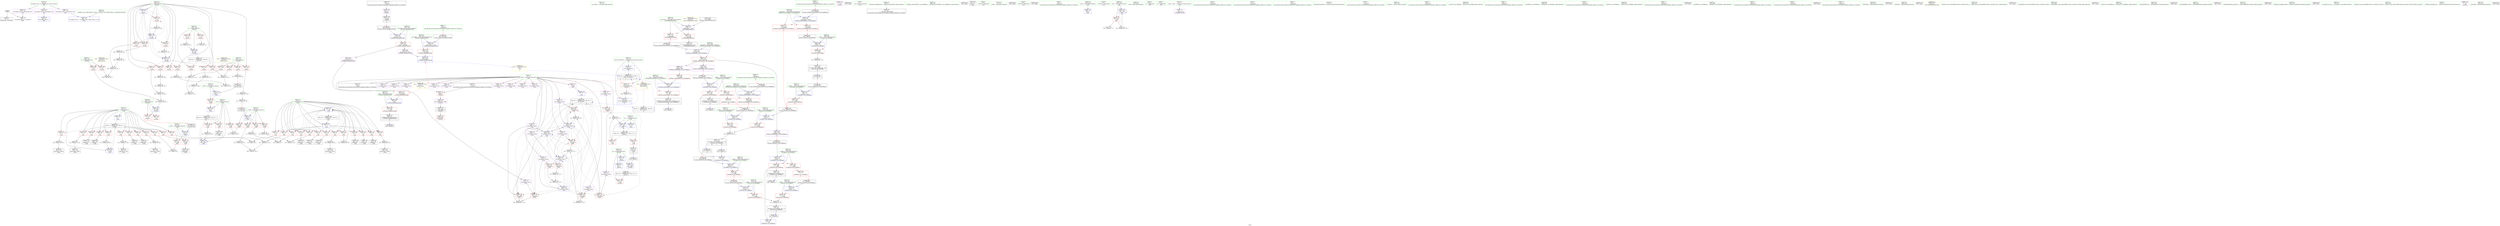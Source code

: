 digraph "SVFG" {
	label="SVFG";

	Node0x560f20b536d0 [shape=record,color=grey,label="{NodeID: 0\nNullPtr}"];
	Node0x560f20b536d0 -> Node0x560f20b7bfd0[style=solid];
	Node0x560f20b536d0 -> Node0x560f20b87990[style=solid];
	Node0x560f20b95270 [shape=record,color=grey,label="{NodeID: 443\n321 = Binary(264, 320, )\n}"];
	Node0x560f20b95270 -> Node0x560f20b953f0[style=solid];
	Node0x560f20b88fb0 [shape=record,color=blue,label="{NodeID: 277\n392\<--390\nthis.addr\<--this\n_ZNSt8ios_base9precisionEl\n}"];
	Node0x560f20b88fb0 -> Node0x560f20b7e480[style=dashed];
	Node0x560f20b7ccf0 [shape=record,color=red,label="{NodeID: 194\n166\<--165\n\<--arrayidx38\n_Z1fiii\n}"];
	Node0x560f20b7ccf0 -> Node0x560f20b95570[style=solid];
	Node0x560f20b79460 [shape=record,color=black,label="{NodeID: 111\n389\<--407\n_ZNSt8ios_base9precisionEl_ret\<--\n_ZNSt8ios_base9precisionEl\n|{<s0>13}}"];
	Node0x560f20b79460:s0 -> Node0x560f20bc6b30[style=solid,color=blue];
	Node0x560f20b6cb30 [shape=record,color=green,label="{NodeID: 28\n39\<--40\n__cxa_atexit\<--__cxa_atexit_field_insensitive\n}"];
	Node0x560f20baa460 [shape=record,color=black,label="{NodeID: 471\nMR_16V_2 = PHI(MR_16V_4, MR_16V_1, )\npts\{110000 \}\n|{<s0>21}}"];
	Node0x560f20baa460:s0 -> Node0x560f20ba7c30[style=dashed,color=blue];
	Node0x560f20b7e3b0 [shape=record,color=red,label="{NodeID: 222\n387\<--378\n\<--__base.addr\n_ZSt5fixedRSt8ios_base\n}"];
	Node0x560f20b7e3b0 -> Node0x560f20b79390[style=solid];
	Node0x560f20b7fe70 [shape=record,color=purple,label="{NodeID: 139\n351\<--22\n\<--.str.1\n_Z5solvev\n}"];
	Node0x560f20b7a860 [shape=record,color=green,label="{NodeID: 56\n378\<--379\n__base.addr\<--__base.addr_field_insensitive\n_ZSt5fixedRSt8ios_base\n}"];
	Node0x560f20b7a860 -> Node0x560f20b7e2e0[style=solid];
	Node0x560f20b7a860 -> Node0x560f20b7e3b0[style=solid];
	Node0x560f20b7a860 -> Node0x560f20b88ee0[style=solid];
	Node0x560f20bc6dd0 [shape=record,color=black,label="{NodeID: 582\n350 = PHI()\n}"];
	Node0x560f20badd40 [shape=record,color=yellow,style=double,label="{NodeID: 499\n18V_1 = ENCHI(MR_18V_0)\npts\{1 \}\nFun[_Z5solvev]|{|<s1>13|<s2>13}}"];
	Node0x560f20badd40 -> Node0x560f20b80890[style=dashed];
	Node0x560f20badd40:s1 -> Node0x560f20b7e6f0[style=dashed,color=red];
	Node0x560f20badd40:s2 -> Node0x560f20b89220[style=dashed,color=red];
	Node0x560f20b929f0 [shape=record,color=grey,label="{NodeID: 416\n314 = Binary(264, 313, )\n}"];
	Node0x560f20b929f0 -> Node0x560f20b92870[style=solid];
	Node0x560f20b87990 [shape=record,color=blue, style = dotted,label="{NodeID: 250\n545\<--3\nllvm.global_ctors_2\<--dummyVal\nGlob }"];
	Node0x560f20b81590 [shape=record,color=red,label="{NodeID: 167\n159\<--63\n\<--i\n_Z1fiii\n}"];
	Node0x560f20b81590 -> Node0x560f20b94c70[style=solid];
	Node0x560f20b7c0d0 [shape=record,color=black,label="{NodeID: 84\n10\<--8\n\<--memo\nCan only get source location for instruction, argument, global var or function.}"];
	Node0x560f20b55550 [shape=record,color=green,label="{NodeID: 1\n7\<--1\n__dso_handle\<--dummyObj\nGlob }"];
	Node0x560f20b953f0 [shape=record,color=grey,label="{NodeID: 444\n322 = Binary(321, 98, )\n|{<s0>11}}"];
	Node0x560f20b953f0:s0 -> Node0x560f20bc4d30[style=solid,color=red];
	Node0x560f20b89080 [shape=record,color=blue,label="{NodeID: 278\n394\<--391\n__prec.addr\<--__prec\n_ZNSt8ios_base9precisionEl\n}"];
	Node0x560f20b89080 -> Node0x560f20b7e550[style=dashed];
	Node0x560f20b7cdc0 [shape=record,color=red,label="{NodeID: 195\n176\<--175\n\<--arrayidx44\n_Z1fiii\n}"];
	Node0x560f20b7cdc0 -> Node0x560f20b923f0[style=solid];
	Node0x560f20b79530 [shape=record,color=black,label="{NodeID: 112\n433\<--469\n_ZNSt8ios_base4setfESt13_Ios_FmtflagsS0__ret\<--\n_ZNSt8ios_base4setfESt13_Ios_FmtflagsS0_\n|{<s0>19}}"];
	Node0x560f20b79530:s0 -> Node0x560f20bc71a0[style=solid,color=blue];
	Node0x560f20b6cc30 [shape=record,color=green,label="{NodeID: 29\n38\<--44\n_ZNSt8ios_base4InitD1Ev\<--_ZNSt8ios_base4InitD1Ev_field_insensitive\n}"];
	Node0x560f20b6cc30 -> Node0x560f20b7c4a0[style=solid];
	Node0x560f20b7e480 [shape=record,color=red,label="{NodeID: 223\n400\<--392\nthis1\<--this.addr\n_ZNSt8ios_base9precisionEl\n}"];
	Node0x560f20b7e480 -> Node0x560f20b802e0[style=solid];
	Node0x560f20b7e480 -> Node0x560f20b803b0[style=solid];
	Node0x560f20b7ff40 [shape=record,color=purple,label="{NodeID: 140\n543\<--24\nllvm.global_ctors_0\<--llvm.global_ctors\nGlob }"];
	Node0x560f20b7ff40 -> Node0x560f20b87790[style=solid];
	Node0x560f20b7a930 [shape=record,color=green,label="{NodeID: 57\n385\<--386\n_ZNSt8ios_base4setfESt13_Ios_FmtflagsS0_\<--_ZNSt8ios_base4setfESt13_Ios_FmtflagsS0__field_insensitive\n}"];
	Node0x560f20bc6ed0 [shape=record,color=black,label="{NodeID: 583\n352 = PHI()\n}"];
	Node0x560f20b92b70 [shape=record,color=grey,label="{NodeID: 417\n312 = Binary(310, 311, )\n}"];
	Node0x560f20b92b70 -> Node0x560f20b968f0[style=solid];
	Node0x560f20b87a90 [shape=record,color=blue,label="{NodeID: 251\n57\<--54\ny.addr\<--y\n_Z1fiii\n}"];
	Node0x560f20b87a90 -> Node0x560f20b80960[style=dashed];
	Node0x560f20b81660 [shape=record,color=red,label="{NodeID: 168\n170\<--63\n\<--i\n_Z1fiii\n}"];
	Node0x560f20b81660 -> Node0x560f20b79c60[style=solid];
	Node0x560f20b7c1d0 [shape=record,color=black,label="{NodeID: 85\n417\<--15\nmain_ret\<--\nmain\n}"];
	Node0x560f20b555e0 [shape=record,color=green,label="{NodeID: 2\n12\<--1\n_ZSt3cin\<--dummyObj\nGlob }"];
	Node0x560f20b95570 [shape=record,color=grey,label="{NodeID: 445\n167 = Binary(166, 158, )\n}"];
	Node0x560f20b95570 -> Node0x560f20b88110[style=solid];
	Node0x560f20b89150 [shape=record,color=blue,label="{NodeID: 279\n396\<--402\n__old\<--\n_ZNSt8ios_base9precisionEl\n}"];
	Node0x560f20b89150 -> Node0x560f20b7e620[style=dashed];
	Node0x560f20b7ce90 [shape=record,color=red,label="{NodeID: 196\n185\<--184\n\<--arrayidx50\n_Z1fiii\n}"];
	Node0x560f20b7ce90 -> Node0x560f20b923f0[style=solid];
	Node0x560f20b79600 [shape=record,color=black,label="{NodeID: 113\n471\<--484\n_ZStaNRSt13_Ios_FmtflagsS__ret\<--\n_ZStaNRSt13_Ios_FmtflagsS_\n|{<s0>23}}"];
	Node0x560f20b79600:s0 -> Node0x560f20bc7570[style=solid,color=blue];
	Node0x560f20b780b0 [shape=record,color=green,label="{NodeID: 30\n51\<--52\n_Z1fiii\<--_Z1fiii_field_insensitive\n}"];
	Node0x560f20b7e550 [shape=record,color=red,label="{NodeID: 224\n404\<--394\n\<--__prec.addr\n_ZNSt8ios_base9precisionEl\n}"];
	Node0x560f20b7e550 -> Node0x560f20b89220[style=solid];
	Node0x560f20b80010 [shape=record,color=purple,label="{NodeID: 141\n544\<--24\nllvm.global_ctors_1\<--llvm.global_ctors\nGlob }"];
	Node0x560f20b80010 -> Node0x560f20b87890[style=solid];
	Node0x560f20b7aa30 [shape=record,color=green,label="{NodeID: 58\n392\<--393\nthis.addr\<--this.addr_field_insensitive\n_ZNSt8ios_base9precisionEl\n}"];
	Node0x560f20b7aa30 -> Node0x560f20b7e480[style=solid];
	Node0x560f20b7aa30 -> Node0x560f20b88fb0[style=solid];
	Node0x560f20bc6fd0 [shape=record,color=black,label="{NodeID: 584\n354 = PHI()\n}"];
	Node0x560f20b92cf0 [shape=record,color=grey,label="{NodeID: 418\n136 = Binary(135, 98, )\n}"];
	Node0x560f20b92cf0 -> Node0x560f20b7ca80[style=solid];
	Node0x560f20b87b60 [shape=record,color=blue,label="{NodeID: 252\n59\<--55\nh.addr\<--h\n_Z1fiii\n}"];
	Node0x560f20b87b60 -> Node0x560f20b80a30[style=dashed];
	Node0x560f20b87b60 -> Node0x560f20b80b00[style=dashed];
	Node0x560f20b87b60 -> Node0x560f20b80bd0[style=dashed];
	Node0x560f20b87b60 -> Node0x560f20b80ca0[style=dashed];
	Node0x560f20b81730 [shape=record,color=red,label="{NodeID: 169\n177\<--63\n\<--i\n_Z1fiii\n}"];
	Node0x560f20b81730 -> Node0x560f20b95870[style=solid];
	Node0x560f20b7c2a0 [shape=record,color=black,label="{NodeID: 86\n18\<--17\n\<--_ZSt4cout\nCan only get source location for instruction, argument, global var or function.}"];
	Node0x560f20b7c2a0 -> Node0x560f20b806f0[style=solid];
	Node0x560f20b6b480 [shape=record,color=green,label="{NodeID: 3\n13\<--1\n_ZSt4cerr\<--dummyObj\nGlob }"];
	Node0x560f20b956f0 [shape=record,color=grey,label="{NodeID: 446\n192 = Binary(191, 98, )\n}"];
	Node0x560f20b956f0 -> Node0x560f20b882b0[style=solid];
	Node0x560f20b89220 [shape=record,color=blue,label="{NodeID: 280\n405\<--404\n_M_precision2\<--\n_ZNSt8ios_base9precisionEl\n|{<s0>13}}"];
	Node0x560f20b89220:s0 -> Node0x560f20bb2810[style=dashed,color=blue];
	Node0x560f20b7cf60 [shape=record,color=red,label="{NodeID: 197\n215\<--214\n\<--arrayidx63\n_Z1fiii\n}"];
	Node0x560f20b7cf60 -> Node0x560f20b93ef0[style=solid];
	Node0x560f20b796d0 [shape=record,color=black,label="{NodeID: 114\n487\<--493\n_ZStcoSt13_Ios_Fmtflags_ret\<--neg\n_ZStcoSt13_Ios_Fmtflags\n|{<s0>22}}"];
	Node0x560f20b796d0:s0 -> Node0x560f20bc7310[style=solid,color=blue];
	Node0x560f20b781b0 [shape=record,color=green,label="{NodeID: 31\n57\<--58\ny.addr\<--y.addr_field_insensitive\n_Z1fiii\n}"];
	Node0x560f20b781b0 -> Node0x560f20b80960[style=solid];
	Node0x560f20b781b0 -> Node0x560f20b87a90[style=solid];
	Node0x560f20bb2810 [shape=record,color=yellow,style=double,label="{NodeID: 557\n18V_2 = CSCHI(MR_18V_1)\npts\{1 \}\nCS[]|{<s0>21}}"];
	Node0x560f20bb2810:s0 -> Node0x560f20ba7c30[style=dashed,color=blue];
	Node0x560f20b7e620 [shape=record,color=red,label="{NodeID: 225\n407\<--396\n\<--__old\n_ZNSt8ios_base9precisionEl\n}"];
	Node0x560f20b7e620 -> Node0x560f20b79460[style=solid];
	Node0x560f20b80110 [shape=record,color=purple,label="{NodeID: 142\n545\<--24\nllvm.global_ctors_2\<--llvm.global_ctors\nGlob }"];
	Node0x560f20b80110 -> Node0x560f20b87990[style=solid];
	Node0x560f20b7ab00 [shape=record,color=green,label="{NodeID: 59\n394\<--395\n__prec.addr\<--__prec.addr_field_insensitive\n_ZNSt8ios_base9precisionEl\n}"];
	Node0x560f20b7ab00 -> Node0x560f20b7e550[style=solid];
	Node0x560f20b7ab00 -> Node0x560f20b89080[style=solid];
	Node0x560f20bc70d0 [shape=record,color=black,label="{NodeID: 585\n357 = PHI()\n}"];
	Node0x560f20bae010 [shape=record,color=yellow,style=double,label="{NodeID: 502\n24V_1 = ENCHI(MR_24V_0)\npts\{237 \}\nFun[_Z5solvev]}"];
	Node0x560f20bae010 -> Node0x560f20b7d100[style=dashed];
	Node0x560f20bae010 -> Node0x560f20b7d1d0[style=dashed];
	Node0x560f20b92e70 [shape=record,color=grey,label="{NodeID: 419\n134 = Binary(133, 116, )\n}"];
	Node0x560f20b92e70 -> Node0x560f20b93470[style=solid];
	Node0x560f20b87c30 [shape=record,color=blue,label="{NodeID: 253\n61\<--56\nn.addr\<--n\n_Z1fiii\n}"];
	Node0x560f20b87c30 -> Node0x560f20b80d70[style=dashed];
	Node0x560f20b87c30 -> Node0x560f20b80e40[style=dashed];
	Node0x560f20b81800 [shape=record,color=red,label="{NodeID: 170\n196\<--63\n\<--i\n_Z1fiii\n}"];
	Node0x560f20b81800 -> Node0x560f20b926f0[style=solid];
	Node0x560f20b7c3a0 [shape=record,color=black,label="{NodeID: 87\n19\<--17\n\<--_ZSt4cout\nCan only get source location for instruction, argument, global var or function.}"];
	Node0x560f20b7c3a0 -> Node0x560f20b80890[style=solid];
	Node0x560f20b6b510 [shape=record,color=green,label="{NodeID: 4\n15\<--1\n\<--dummyObj\nCan only get source location for instruction, argument, global var or function.}"];
	Node0x560f20b95870 [shape=record,color=grey,label="{NodeID: 447\n178 = Binary(177, 98, )\n}"];
	Node0x560f20b95870 -> Node0x560f20b79e00[style=solid];
	Node0x560f20b892f0 [shape=record,color=blue,label="{NodeID: 281\n418\<--15\nretval\<--\nmain\n}"];
	Node0x560f20b7d030 [shape=record,color=red,label="{NodeID: 198\n353\<--234\n\<--ans\n_Z5solvev\n}"];
	Node0x560f20b7eb70 [shape=record,color=black,label="{NodeID: 115\n495\<--510\n_ZStoRRSt13_Ios_FmtflagsS__ret\<--\n_ZStoRRSt13_Ios_FmtflagsS_\n|{<s0>25}}"];
	Node0x560f20b7eb70:s0 -> Node0x560f20bc77f0[style=solid,color=blue];
	Node0x560f20b78280 [shape=record,color=green,label="{NodeID: 32\n59\<--60\nh.addr\<--h.addr_field_insensitive\n_Z1fiii\n}"];
	Node0x560f20b78280 -> Node0x560f20b80a30[style=solid];
	Node0x560f20b78280 -> Node0x560f20b80b00[style=solid];
	Node0x560f20b78280 -> Node0x560f20b80bd0[style=solid];
	Node0x560f20b78280 -> Node0x560f20b80ca0[style=solid];
	Node0x560f20b78280 -> Node0x560f20b87b60[style=solid];
	Node0x560f20bc30b0 [shape=record,color=black,label="{NodeID: 558\n528 = PHI(506, )\n1st arg _ZStorSt13_Ios_FmtflagsS_ }"];
	Node0x560f20bc30b0 -> Node0x560f20b89ff0[style=solid];
	Node0x560f20b7e6f0 [shape=record,color=red,label="{NodeID: 226\n402\<--401\n\<--_M_precision\n_ZNSt8ios_base9precisionEl\n}"];
	Node0x560f20b7e6f0 -> Node0x560f20b89150[style=solid];
	Node0x560f20b80210 [shape=record,color=purple,label="{NodeID: 143\n334\<--333\nvbase.offset.ptr\<--vtable\n_Z5solvev\n}"];
	Node0x560f20b80210 -> Node0x560f20b791f0[style=solid];
	Node0x560f20b7abd0 [shape=record,color=green,label="{NodeID: 60\n396\<--397\n__old\<--__old_field_insensitive\n_ZNSt8ios_base9precisionEl\n}"];
	Node0x560f20b7abd0 -> Node0x560f20b7e620[style=solid];
	Node0x560f20b7abd0 -> Node0x560f20b89150[style=solid];
	Node0x560f20bc71a0 [shape=record,color=black,label="{NodeID: 586\n382 = PHI(433, )\n}"];
	Node0x560f20b92ff0 [shape=record,color=grey,label="{NodeID: 420\n140 = Binary(139, 98, )\n}"];
	Node0x560f20b92ff0 -> Node0x560f20b79850[style=solid];
	Node0x560f20b87d00 [shape=record,color=blue,label="{NodeID: 254\n80\<--82\n\<--\n_Z1fiii\n}"];
	Node0x560f20b87d00 -> Node0x560f20ba6e30[style=dashed];
	Node0x560f20b818d0 [shape=record,color=red,label="{NodeID: 171\n91\<--65\n\<--r\n_Z1fiii\n}"];
	Node0x560f20b818d0 -> Node0x560f20b965f0[style=solid];
	Node0x560f20b7c4a0 [shape=record,color=black,label="{NodeID: 88\n37\<--38\n\<--_ZNSt8ios_base4InitD1Ev\nCan only get source location for instruction, argument, global var or function.}"];
	Node0x560f20b6b5a0 [shape=record,color=green,label="{NodeID: 5\n17\<--1\n_ZSt4cout\<--dummyObj\nGlob }"];
	Node0x560f20b959f0 [shape=record,color=grey,label="{NodeID: 448\n268 = cmp(266, 267, )\n}"];
	Node0x560f20b893c0 [shape=record,color=blue,label="{NodeID: 282\n420\<--426\ntests\<--dec\nmain\n}"];
	Node0x560f20b893c0 -> Node0x560f20b7e7c0[style=dashed];
	Node0x560f20b893c0 -> Node0x560f20b893c0[style=dashed];
	Node0x560f20b7d100 [shape=record,color=red,label="{NodeID: 199\n267\<--236\n\<--N\n_Z5solvev\n}"];
	Node0x560f20b7d100 -> Node0x560f20b959f0[style=solid];
	Node0x560f20b7ec00 [shape=record,color=black,label="{NodeID: 116\n513\<--524\n_ZStanSt13_Ios_FmtflagsS__ret\<--and\n_ZStanSt13_Ios_FmtflagsS_\n|{<s0>24|<s1>26}}"];
	Node0x560f20b7ec00:s0 -> Node0x560f20bc7680[style=solid,color=blue];
	Node0x560f20b7ec00:s1 -> Node0x560f20bc7900[style=solid,color=blue];
	Node0x560f20b78350 [shape=record,color=green,label="{NodeID: 33\n61\<--62\nn.addr\<--n.addr_field_insensitive\n_Z1fiii\n}"];
	Node0x560f20b78350 -> Node0x560f20b80d70[style=solid];
	Node0x560f20b78350 -> Node0x560f20b80e40[style=solid];
	Node0x560f20b78350 -> Node0x560f20b87c30[style=solid];
	Node0x560f20bc47f0 [shape=record,color=black,label="{NodeID: 559\n496 = PHI(465, )\n0th arg _ZStoRRSt13_Ios_FmtflagsS_ }"];
	Node0x560f20bc47f0 -> Node0x560f20b89b10[style=solid];
	Node0x560f20b7e7c0 [shape=record,color=red,label="{NodeID: 227\n425\<--420\n\<--tests\nmain\n}"];
	Node0x560f20b7e7c0 -> Node0x560f20b935f0[style=solid];
	Node0x560f20b7e7c0 -> Node0x560f20b96170[style=solid];
	Node0x560f20b802e0 [shape=record,color=purple,label="{NodeID: 144\n401\<--400\n_M_precision\<--this1\n_ZNSt8ios_base9precisionEl\n}"];
	Node0x560f20b802e0 -> Node0x560f20b7e6f0[style=solid];
	Node0x560f20b7aca0 [shape=record,color=green,label="{NodeID: 61\n415\<--416\nmain\<--main_field_insensitive\n}"];
	Node0x560f20bc7310 [shape=record,color=black,label="{NodeID: 587\n453 = PHI(487, )\n|{<s0>23}}"];
	Node0x560f20bc7310:s0 -> Node0x560f20bc50f0[style=solid,color=red];
	Node0x560f20bae1d0 [shape=record,color=yellow,style=double,label="{NodeID: 504\n28V_1 = ENCHI(MR_28V_0)\npts\{241 \}\nFun[_Z5solvev]}"];
	Node0x560f20bae1d0 -> Node0x560f20b7d5e0[style=dashed];
	Node0x560f20bae1d0 -> Node0x560f20b7d6b0[style=dashed];
	Node0x560f20bae1d0 -> Node0x560f20b7d780[style=dashed];
	Node0x560f20b93170 [shape=record,color=grey,label="{NodeID: 421\n305 = Binary(264, 304, )\n}"];
	Node0x560f20b93170 -> Node0x560f20b95ff0[style=solid];
	Node0x560f20b87dd0 [shape=record,color=blue,label="{NodeID: 255\n63\<--15\ni\<--\n_Z1fiii\n}"];
	Node0x560f20b87dd0 -> Node0x560f20b613b0[style=dashed];
	Node0x560f20b819a0 [shape=record,color=red,label="{NodeID: 172\n95\<--65\n\<--r\n_Z1fiii\n}"];
	Node0x560f20b819a0 -> Node0x560f20b962f0[style=solid];
	Node0x560f20b7c5a0 [shape=record,color=black,label="{NodeID: 89\n109\<--108\nidxprom\<--\n_Z1fiii\n}"];
	Node0x560f20b6b630 [shape=record,color=green,label="{NodeID: 6\n20\<--1\n.str\<--dummyObj\nGlob }"];
	Node0x560f20b95b70 [shape=record,color=grey,label="{NodeID: 449\n207 = cmp(205, 206, )\n}"];
	Node0x560f20b89490 [shape=record,color=blue,label="{NodeID: 283\n437\<--434\nthis.addr\<--this\n_ZNSt8ios_base4setfESt13_Ios_FmtflagsS0_\n}"];
	Node0x560f20b89490 -> Node0x560f20b7e890[style=dashed];
	Node0x560f20b7d1d0 [shape=record,color=red,label="{NodeID: 200\n278\<--236\n\<--N\n_Z5solvev\n}"];
	Node0x560f20b7d1d0 -> Node0x560f20b938f0[style=solid];
	Node0x560f20b7ec90 [shape=record,color=black,label="{NodeID: 117\n526\<--537\n_ZStorSt13_Ios_FmtflagsS__ret\<--or\n_ZStorSt13_Ios_FmtflagsS_\n|{<s0>27}}"];
	Node0x560f20b7ec90:s0 -> Node0x560f20bc7a10[style=solid,color=blue];
	Node0x560f20b78420 [shape=record,color=green,label="{NodeID: 34\n63\<--64\ni\<--i_field_insensitive\n_Z1fiii\n}"];
	Node0x560f20b78420 -> Node0x560f20b80f10[style=solid];
	Node0x560f20b78420 -> Node0x560f20b80fe0[style=solid];
	Node0x560f20b78420 -> Node0x560f20b810b0[style=solid];
	Node0x560f20b78420 -> Node0x560f20b81180[style=solid];
	Node0x560f20b78420 -> Node0x560f20b81250[style=solid];
	Node0x560f20b78420 -> Node0x560f20b81320[style=solid];
	Node0x560f20b78420 -> Node0x560f20b813f0[style=solid];
	Node0x560f20b78420 -> Node0x560f20b814c0[style=solid];
	Node0x560f20b78420 -> Node0x560f20b81590[style=solid];
	Node0x560f20b78420 -> Node0x560f20b81660[style=solid];
	Node0x560f20b78420 -> Node0x560f20b81730[style=solid];
	Node0x560f20b78420 -> Node0x560f20b81800[style=solid];
	Node0x560f20b78420 -> Node0x560f20b87dd0[style=solid];
	Node0x560f20b78420 -> Node0x560f20b88380[style=solid];
	Node0x560f20bc49b0 [shape=record,color=black,label="{NodeID: 560\n497 = PHI(462, )\n1st arg _ZStoRRSt13_Ios_FmtflagsS_ }"];
	Node0x560f20bc49b0 -> Node0x560f20b89be0[style=solid];
	Node0x560f20b7e890 [shape=record,color=red,label="{NodeID: 228\n448\<--437\nthis1\<--this.addr\n_ZNSt8ios_base4setfESt13_Ios_FmtflagsS0_\n}"];
	Node0x560f20b7e890 -> Node0x560f20b80480[style=solid];
	Node0x560f20b7e890 -> Node0x560f20b80550[style=solid];
	Node0x560f20b7e890 -> Node0x560f20b80620[style=solid];
	Node0x560f20b803b0 [shape=record,color=purple,label="{NodeID: 145\n405\<--400\n_M_precision2\<--this1\n_ZNSt8ios_base9precisionEl\n}"];
	Node0x560f20b803b0 -> Node0x560f20b89220[style=solid];
	Node0x560f20b7ada0 [shape=record,color=green,label="{NodeID: 62\n418\<--419\nretval\<--retval_field_insensitive\nmain\n}"];
	Node0x560f20b7ada0 -> Node0x560f20b892f0[style=solid];
	Node0x560f20bc7570 [shape=record,color=black,label="{NodeID: 588\n457 = PHI(471, )\n}"];
	Node0x560f20b932f0 [shape=record,color=grey,label="{NodeID: 422\n303 = Binary(301, 302, )\n}"];
	Node0x560f20b932f0 -> Node0x560f20b95ff0[style=solid];
	Node0x560f20b87ea0 [shape=record,color=blue,label="{NodeID: 256\n65\<--15\nr\<--\n_Z1fiii\n}"];
	Node0x560f20b87ea0 -> Node0x560f20b818d0[style=dashed];
	Node0x560f20b87ea0 -> Node0x560f20b819a0[style=dashed];
	Node0x560f20b87ea0 -> Node0x560f20b81a70[style=dashed];
	Node0x560f20b87ea0 -> Node0x560f20b81b40[style=dashed];
	Node0x560f20b87ea0 -> Node0x560f20b81c10[style=dashed];
	Node0x560f20b87ea0 -> Node0x560f20b81ce0[style=dashed];
	Node0x560f20b87ea0 -> Node0x560f20b81db0[style=dashed];
	Node0x560f20b87ea0 -> Node0x560f20b81e80[style=dashed];
	Node0x560f20b87ea0 -> Node0x560f20b81f50[style=dashed];
	Node0x560f20b87ea0 -> Node0x560f20b82020[style=dashed];
	Node0x560f20b87ea0 -> Node0x560f20b820f0[style=dashed];
	Node0x560f20b87ea0 -> Node0x560f20b821c0[style=dashed];
	Node0x560f20b87ea0 -> Node0x560f20b82290[style=dashed];
	Node0x560f20b87ea0 -> Node0x560f20b882b0[style=dashed];
	Node0x560f20b87ea0 -> Node0x560f20b618b0[style=dashed];
	Node0x560f20b81a70 [shape=record,color=red,label="{NodeID: 173\n102\<--65\n\<--r\n_Z1fiii\n}"];
	Node0x560f20b81a70 -> Node0x560f20b94970[style=solid];
	Node0x560f20b7c670 [shape=record,color=black,label="{NodeID: 90\n112\<--111\nidxprom8\<--\n_Z1fiii\n}"];
	Node0x560f20b6b6f0 [shape=record,color=green,label="{NodeID: 7\n22\<--1\n.str.1\<--dummyObj\nGlob }"];
	Node0x560f20b95cf0 [shape=record,color=grey,label="{NodeID: 450\n253 = cmp(252, 15, )\n}"];
	Node0x560f20b89560 [shape=record,color=blue,label="{NodeID: 284\n439\<--435\n__fmtfl.addr\<--__fmtfl\n_ZNSt8ios_base4setfESt13_Ios_FmtflagsS0_\n}"];
	Node0x560f20b89560 -> Node0x560f20b7e960[style=dashed];
	Node0x560f20b7d2a0 [shape=record,color=red,label="{NodeID: 201\n252\<--238\n\<--X\n_Z5solvev\n}"];
	Node0x560f20b7d2a0 -> Node0x560f20b95cf0[style=solid];
	Node0x560f20b7ed60 [shape=record,color=purple,label="{NodeID: 118\n35\<--4\n\<--_ZStL8__ioinit\n__cxx_global_var_init\n}"];
	Node0x560f20b784f0 [shape=record,color=green,label="{NodeID: 35\n65\<--66\nr\<--r_field_insensitive\n_Z1fiii\n}"];
	Node0x560f20b784f0 -> Node0x560f20b818d0[style=solid];
	Node0x560f20b784f0 -> Node0x560f20b819a0[style=solid];
	Node0x560f20b784f0 -> Node0x560f20b81a70[style=solid];
	Node0x560f20b784f0 -> Node0x560f20b81b40[style=solid];
	Node0x560f20b784f0 -> Node0x560f20b81c10[style=solid];
	Node0x560f20b784f0 -> Node0x560f20b81ce0[style=solid];
	Node0x560f20b784f0 -> Node0x560f20b81db0[style=solid];
	Node0x560f20b784f0 -> Node0x560f20b81e80[style=solid];
	Node0x560f20b784f0 -> Node0x560f20b81f50[style=solid];
	Node0x560f20b784f0 -> Node0x560f20b82020[style=solid];
	Node0x560f20b784f0 -> Node0x560f20b820f0[style=solid];
	Node0x560f20b784f0 -> Node0x560f20b821c0[style=solid];
	Node0x560f20b784f0 -> Node0x560f20b82290[style=solid];
	Node0x560f20b784f0 -> Node0x560f20b87ea0[style=solid];
	Node0x560f20b784f0 -> Node0x560f20b882b0[style=solid];
	Node0x560f20bc4ab0 [shape=record,color=black,label="{NodeID: 561\n488 = PHI(452, )\n0th arg _ZStcoSt13_Ios_Fmtflags }"];
	Node0x560f20bc4ab0 -> Node0x560f20b89a40[style=solid];
	Node0x560f20b7e960 [shape=record,color=red,label="{NodeID: 229\n460\<--439\n\<--__fmtfl.addr\n_ZNSt8ios_base4setfESt13_Ios_FmtflagsS0_\n|{<s0>24}}"];
	Node0x560f20b7e960:s0 -> Node0x560f20bc7fb0[style=solid,color=red];
	Node0x560f20b80480 [shape=record,color=purple,label="{NodeID: 146\n449\<--448\n_M_flags\<--this1\n_ZNSt8ios_base4setfESt13_Ios_FmtflagsS0_\n}"];
	Node0x560f20b80480 -> Node0x560f20b86b60[style=solid];
	Node0x560f20b7ae70 [shape=record,color=green,label="{NodeID: 63\n420\<--421\ntests\<--tests_field_insensitive\nmain\n}"];
	Node0x560f20b7ae70 -> Node0x560f20b7e7c0[style=solid];
	Node0x560f20b7ae70 -> Node0x560f20b893c0[style=solid];
	Node0x560f20bc7680 [shape=record,color=black,label="{NodeID: 589\n462 = PHI(513, )\n|{<s0>25}}"];
	Node0x560f20bc7680:s0 -> Node0x560f20bc49b0[style=solid,color=red];
	Node0x560f20b93470 [shape=record,color=grey,label="{NodeID: 423\n144 = Binary(143, 134, )\n}"];
	Node0x560f20b93470 -> Node0x560f20b88040[style=solid];
	Node0x560f20b87f70 [shape=record,color=blue,label="{NodeID: 257\n123\<--125\narrayidx13\<--add14\n_Z1fiii\n}"];
	Node0x560f20b87f70 -> Node0x560f20b82910[style=dashed];
	Node0x560f20b87f70 -> Node0x560f20b7cb50[style=dashed];
	Node0x560f20b87f70 -> Node0x560f20b88040[style=dashed];
	Node0x560f20b81b40 [shape=record,color=red,label="{NodeID: 174\n111\<--65\n\<--r\n_Z1fiii\n}"];
	Node0x560f20b81b40 -> Node0x560f20b7c670[style=solid];
	Node0x560f20b7c740 [shape=record,color=black,label="{NodeID: 91\n119\<--118\nidxprom10\<--add\n_Z1fiii\n}"];
	Node0x560f20b6b7b0 [shape=record,color=green,label="{NodeID: 8\n25\<--1\n\<--dummyObj\nCan only get source location for instruction, argument, global var or function.}"];
	Node0x560f20b95e70 [shape=record,color=grey,label="{NodeID: 451\n106 = cmp(103, 105, )\n}"];
	Node0x560f20b89630 [shape=record,color=blue,label="{NodeID: 285\n441\<--436\n__mask.addr\<--__mask\n_ZNSt8ios_base4setfESt13_Ios_FmtflagsS0_\n}"];
	Node0x560f20b89630 -> Node0x560f20b7ea30[style=dashed];
	Node0x560f20b89630 -> Node0x560f20b86a00[style=dashed];
	Node0x560f20b7d370 [shape=record,color=red,label="{NodeID: 202\n255\<--238\n\<--X\n_Z5solvev\n}"];
	Node0x560f20b7d370 -> Node0x560f20b92270[style=solid];
	Node0x560f20b7ee30 [shape=record,color=purple,label="{NodeID: 119\n80\<--8\n\<--memo\n_Z1fiii\n}"];
	Node0x560f20b7ee30 -> Node0x560f20b87d00[style=solid];
	Node0x560f20b785c0 [shape=record,color=green,label="{NodeID: 36\n67\<--68\nres\<--res_field_insensitive\n_Z1fiii\n}"];
	Node0x560f20b785c0 -> Node0x560f20b82360[style=solid];
	Node0x560f20b785c0 -> Node0x560f20b82430[style=solid];
	Node0x560f20b785c0 -> Node0x560f20b88450[style=solid];
	Node0x560f20b785c0 -> Node0x560f20b885f0[style=solid];
	Node0x560f20bc4bf0 [shape=record,color=black,label="{NodeID: 562\n54 = PHI(319, )\n0th arg _Z1fiii }"];
	Node0x560f20bc4bf0 -> Node0x560f20b87a90[style=solid];
	Node0x560f20b7ea30 [shape=record,color=red,label="{NodeID: 230\n452\<--441\n\<--__mask.addr\n_ZNSt8ios_base4setfESt13_Ios_FmtflagsS0_\n|{<s0>22}}"];
	Node0x560f20b7ea30:s0 -> Node0x560f20bc4ab0[style=solid,color=red];
	Node0x560f20b80550 [shape=record,color=purple,label="{NodeID: 147\n456\<--448\n_M_flags2\<--this1\n_ZNSt8ios_base4setfESt13_Ios_FmtflagsS0_\n|{<s0>23}}"];
	Node0x560f20b80550:s0 -> Node0x560f20bc4fb0[style=solid,color=red];
	Node0x560f20b7af40 [shape=record,color=green,label="{NodeID: 64\n437\<--438\nthis.addr\<--this.addr_field_insensitive\n_ZNSt8ios_base4setfESt13_Ios_FmtflagsS0_\n}"];
	Node0x560f20b7af40 -> Node0x560f20b7e890[style=solid];
	Node0x560f20b7af40 -> Node0x560f20b89490[style=solid];
	Node0x560f20bc77f0 [shape=record,color=black,label="{NodeID: 590\n466 = PHI(495, )\n}"];
	Node0x560f20bae470 [shape=record,color=yellow,style=double,label="{NodeID: 507\n16V_1 = ENCHI(MR_16V_0)\npts\{110000 \}\nFun[_Z5solvev]|{|<s1>11}}"];
	Node0x560f20bae470 -> Node0x560f20baa460[style=dashed];
	Node0x560f20bae470:s1 -> Node0x560f20b87d00[style=dashed,color=red];
	Node0x560f20b935f0 [shape=record,color=grey,label="{NodeID: 424\n426 = Binary(425, 276, )\n}"];
	Node0x560f20b935f0 -> Node0x560f20b893c0[style=solid];
	Node0x560f20b88040 [shape=record,color=blue,label="{NodeID: 258\n142\<--144\narrayidx25\<--add26\n_Z1fiii\n}"];
	Node0x560f20b88040 -> Node0x560f20b82770[style=dashed];
	Node0x560f20b88040 -> Node0x560f20b82840[style=dashed];
	Node0x560f20b88040 -> Node0x560f20b7cc20[style=dashed];
	Node0x560f20b88040 -> Node0x560f20b7ccf0[style=dashed];
	Node0x560f20b88040 -> Node0x560f20b7cdc0[style=dashed];
	Node0x560f20b88040 -> Node0x560f20b7ce90[style=dashed];
	Node0x560f20b88040 -> Node0x560f20b87f70[style=dashed];
	Node0x560f20b88040 -> Node0x560f20b88110[style=dashed];
	Node0x560f20b88040 -> Node0x560f20b881e0[style=dashed];
	Node0x560f20b88040 -> Node0x560f20ba6e30[style=dashed];
	Node0x560f20b81c10 [shape=record,color=red,label="{NodeID: 175\n121\<--65\n\<--r\n_Z1fiii\n}"];
	Node0x560f20b81c10 -> Node0x560f20b7c810[style=solid];
	Node0x560f20b7c810 [shape=record,color=black,label="{NodeID: 92\n122\<--121\nidxprom12\<--\n_Z1fiii\n}"];
	Node0x560f20b6b870 [shape=record,color=green,label="{NodeID: 9\n75\<--1\n\<--dummyObj\nCan only get source location for instruction, argument, global var or function.}"];
	Node0x560f20b95ff0 [shape=record,color=grey,label="{NodeID: 452\n306 = cmp(303, 305, )\n}"];
	Node0x560f20b89700 [shape=record,color=blue,label="{NodeID: 286\n443\<--450\n__old\<--\n_ZNSt8ios_base4setfESt13_Ios_FmtflagsS0_\n}"];
	Node0x560f20b89700 -> Node0x560f20b86a90[style=dashed];
	Node0x560f20b7d440 [shape=record,color=red,label="{NodeID: 203\n301\<--238\n\<--X\n_Z5solvev\n}"];
	Node0x560f20b7d440 -> Node0x560f20b932f0[style=solid];
	Node0x560f20b7ef00 [shape=record,color=purple,label="{NodeID: 120\n110\<--8\narrayidx\<--memo\n_Z1fiii\n}"];
	Node0x560f20b78690 [shape=record,color=green,label="{NodeID: 37\n69\<--70\nr56\<--r56_field_insensitive\n_Z1fiii\n}"];
	Node0x560f20b78690 -> Node0x560f20b82500[style=solid];
	Node0x560f20b78690 -> Node0x560f20b825d0[style=solid];
	Node0x560f20b78690 -> Node0x560f20b826a0[style=solid];
	Node0x560f20b78690 -> Node0x560f20b88520[style=solid];
	Node0x560f20b78690 -> Node0x560f20b886c0[style=solid];
	Node0x560f20bc4d30 [shape=record,color=black,label="{NodeID: 563\n55 = PHI(322, )\n1st arg _Z1fiii }"];
	Node0x560f20bc4d30 -> Node0x560f20b87b60[style=solid];
	Node0x560f20bacb20 [shape=record,color=yellow,style=double,label="{NodeID: 480\n35V_1 = ENCHI(MR_35V_0)\npts\{379 \}\nFun[_ZSt5fixedRSt8ios_base]}"];
	Node0x560f20bacb20 -> Node0x560f20b88ee0[style=dashed];
	Node0x560f20b86a00 [shape=record,color=red,label="{NodeID: 231\n461\<--441\n\<--__mask.addr\n_ZNSt8ios_base4setfESt13_Ios_FmtflagsS0_\n|{<s0>24}}"];
	Node0x560f20b86a00:s0 -> Node0x560f20bc81f0[style=solid,color=red];
	Node0x560f20b80620 [shape=record,color=purple,label="{NodeID: 148\n465\<--448\n_M_flags5\<--this1\n_ZNSt8ios_base4setfESt13_Ios_FmtflagsS0_\n|{<s0>25}}"];
	Node0x560f20b80620:s0 -> Node0x560f20bc47f0[style=solid,color=red];
	Node0x560f20b7b010 [shape=record,color=green,label="{NodeID: 65\n439\<--440\n__fmtfl.addr\<--__fmtfl.addr_field_insensitive\n_ZNSt8ios_base4setfESt13_Ios_FmtflagsS0_\n}"];
	Node0x560f20b7b010 -> Node0x560f20b7e960[style=solid];
	Node0x560f20b7b010 -> Node0x560f20b89560[style=solid];
	Node0x560f20bc7900 [shape=record,color=black,label="{NodeID: 591\n483 = PHI(513, )\n}"];
	Node0x560f20bc7900 -> Node0x560f20b89970[style=solid];
	Node0x560f20b93770 [shape=record,color=grey,label="{NodeID: 425\n348 = Binary(347, 98, )\n}"];
	Node0x560f20b93770 -> Node0x560f20b88e10[style=solid];
	Node0x560f20b88110 [shape=record,color=blue,label="{NodeID: 259\n165\<--167\narrayidx38\<--add39\n_Z1fiii\n}"];
	Node0x560f20b88110 -> Node0x560f20b82770[style=dashed];
	Node0x560f20b88110 -> Node0x560f20b82840[style=dashed];
	Node0x560f20b88110 -> Node0x560f20b7cc20[style=dashed];
	Node0x560f20b88110 -> Node0x560f20b7ccf0[style=dashed];
	Node0x560f20b88110 -> Node0x560f20b7cdc0[style=dashed];
	Node0x560f20b88110 -> Node0x560f20b7ce90[style=dashed];
	Node0x560f20b88110 -> Node0x560f20b87f70[style=dashed];
	Node0x560f20b88110 -> Node0x560f20b88110[style=dashed];
	Node0x560f20b88110 -> Node0x560f20b881e0[style=dashed];
	Node0x560f20b88110 -> Node0x560f20ba6e30[style=dashed];
	Node0x560f20b81ce0 [shape=record,color=red,label="{NodeID: 176\n130\<--65\n\<--r\n_Z1fiii\n}"];
	Node0x560f20b81ce0 -> Node0x560f20b7c9b0[style=solid];
	Node0x560f20b7c8e0 [shape=record,color=black,label="{NodeID: 93\n128\<--127\nidxprom15\<--\n_Z1fiii\n}"];
	Node0x560f20b6b930 [shape=record,color=green,label="{NodeID: 10\n76\<--1\n\<--dummyObj\nCan only get source location for instruction, argument, global var or function.}"];
	Node0x560f20b96170 [shape=record,color=grey,label="{NodeID: 453\n428 = cmp(425, 15, )\n}"];
	Node0x560f20b897d0 [shape=record,color=blue,label="{NodeID: 287\n474\<--472\n__a.addr\<--__a\n_ZStaNRSt13_Ios_FmtflagsS_\n}"];
	Node0x560f20b897d0 -> Node0x560f20b86c30[style=dashed];
	Node0x560f20b897d0 -> Node0x560f20b86d00[style=dashed];
	Node0x560f20b7d510 [shape=record,color=red,label="{NodeID: 204\n310\<--238\n\<--X\n_Z5solvev\n}"];
	Node0x560f20b7d510 -> Node0x560f20b92b70[style=solid];
	Node0x560f20b7efd0 [shape=record,color=purple,label="{NodeID: 121\n113\<--8\narrayidx9\<--memo\n_Z1fiii\n}"];
	Node0x560f20b7efd0 -> Node0x560f20b82770[style=solid];
	Node0x560f20b78760 [shape=record,color=green,label="{NodeID: 38\n78\<--79\nllvm.memset.p0i8.i64\<--llvm.memset.p0i8.i64_field_insensitive\n}"];
	Node0x560f20bc4e70 [shape=record,color=black,label="{NodeID: 564\n56 = PHI(323, )\n2nd arg _Z1fiii }"];
	Node0x560f20bc4e70 -> Node0x560f20b87c30[style=solid];
	Node0x560f20b86a90 [shape=record,color=red,label="{NodeID: 232\n469\<--443\n\<--__old\n_ZNSt8ios_base4setfESt13_Ios_FmtflagsS0_\n}"];
	Node0x560f20b86a90 -> Node0x560f20b79530[style=solid];
	Node0x560f20b806f0 [shape=record,color=purple,label="{NodeID: 149\n337\<--18\nadd.ptr\<--\n_Z5solvev\n}"];
	Node0x560f20b806f0 -> Node0x560f20b792c0[style=solid];
	Node0x560f20b7b0e0 [shape=record,color=green,label="{NodeID: 66\n441\<--442\n__mask.addr\<--__mask.addr_field_insensitive\n_ZNSt8ios_base4setfESt13_Ios_FmtflagsS0_\n}"];
	Node0x560f20b7b0e0 -> Node0x560f20b7ea30[style=solid];
	Node0x560f20b7b0e0 -> Node0x560f20b86a00[style=solid];
	Node0x560f20b7b0e0 -> Node0x560f20b89630[style=solid];
	Node0x560f20bc7a10 [shape=record,color=black,label="{NodeID: 592\n507 = PHI(526, )\n}"];
	Node0x560f20bc7a10 -> Node0x560f20b89cb0[style=solid];
	Node0x560f20b938f0 [shape=record,color=grey,label="{NodeID: 426\n284 = Binary(278, 283, )\n}"];
	Node0x560f20b938f0 -> Node0x560f20b88ba0[style=solid];
	Node0x560f20b881e0 [shape=record,color=blue,label="{NodeID: 260\n184\<--186\narrayidx50\<--add51\n_Z1fiii\n}"];
	Node0x560f20b881e0 -> Node0x560f20b82770[style=dashed];
	Node0x560f20b881e0 -> Node0x560f20b82840[style=dashed];
	Node0x560f20b881e0 -> Node0x560f20b7cc20[style=dashed];
	Node0x560f20b881e0 -> Node0x560f20b7ccf0[style=dashed];
	Node0x560f20b881e0 -> Node0x560f20b7cdc0[style=dashed];
	Node0x560f20b881e0 -> Node0x560f20b7ce90[style=dashed];
	Node0x560f20b881e0 -> Node0x560f20b87f70[style=dashed];
	Node0x560f20b881e0 -> Node0x560f20b88110[style=dashed];
	Node0x560f20b881e0 -> Node0x560f20b881e0[style=dashed];
	Node0x560f20b881e0 -> Node0x560f20ba6e30[style=dashed];
	Node0x560f20b81db0 [shape=record,color=red,label="{NodeID: 177\n139\<--65\n\<--r\n_Z1fiii\n}"];
	Node0x560f20b81db0 -> Node0x560f20b92ff0[style=solid];
	Node0x560f20b7c9b0 [shape=record,color=black,label="{NodeID: 94\n131\<--130\nidxprom17\<--\n_Z1fiii\n}"];
	Node0x560f20b6ba30 [shape=record,color=green,label="{NodeID: 11\n77\<--1\n\<--dummyObj\nCan only get source location for instruction, argument, global var or function.}"];
	Node0x560f20b962f0 [shape=record,color=grey,label="{NodeID: 454\n99 = cmp(95, 97, )\n}"];
	Node0x560f20b898a0 [shape=record,color=blue,label="{NodeID: 288\n476\<--473\n__b.addr\<--__b\n_ZStaNRSt13_Ios_FmtflagsS_\n}"];
	Node0x560f20b898a0 -> Node0x560f20b86dd0[style=dashed];
	Node0x560f20b7d5e0 [shape=record,color=red,label="{NodeID: 205\n302\<--240\n\<--Y\n_Z5solvev\n}"];
	Node0x560f20b7d5e0 -> Node0x560f20b932f0[style=solid];
	Node0x560f20b7f0a0 [shape=record,color=purple,label="{NodeID: 122\n120\<--8\narrayidx11\<--memo\n_Z1fiii\n}"];
	Node0x560f20b78860 [shape=record,color=green,label="{NodeID: 39\n231\<--232\n_Z5solvev\<--_Z5solvev_field_insensitive\n}"];
	Node0x560f20bc4fb0 [shape=record,color=black,label="{NodeID: 565\n472 = PHI(456, )\n0th arg _ZStaNRSt13_Ios_FmtflagsS_ }"];
	Node0x560f20bc4fb0 -> Node0x560f20b897d0[style=solid];
	Node0x560f20b86b60 [shape=record,color=red,label="{NodeID: 233\n450\<--449\n\<--_M_flags\n_ZNSt8ios_base4setfESt13_Ios_FmtflagsS0_\n}"];
	Node0x560f20b86b60 -> Node0x560f20b89700[style=solid];
	Node0x560f20b807c0 [shape=record,color=red,label="{NodeID: 150\n347\<--14\n\<--_ZZ5solvevE6testid\n_Z5solvev\n}"];
	Node0x560f20b807c0 -> Node0x560f20b93770[style=solid];
	Node0x560f20b7b1b0 [shape=record,color=green,label="{NodeID: 67\n443\<--444\n__old\<--__old_field_insensitive\n_ZNSt8ios_base4setfESt13_Ios_FmtflagsS0_\n}"];
	Node0x560f20b7b1b0 -> Node0x560f20b86a90[style=solid];
	Node0x560f20b7b1b0 -> Node0x560f20b89700[style=solid];
	Node0x560f20bc7b20 [shape=record,color=black,label="{NodeID: 593\n434 = PHI(381, )\n0th arg _ZNSt8ios_base4setfESt13_Ios_FmtflagsS0_ }"];
	Node0x560f20bc7b20 -> Node0x560f20b89490[style=solid];
	Node0x560f20b93a70 [shape=record,color=grey,label="{NodeID: 427\n282 = Binary(281, 98, )\n}"];
	Node0x560f20b93a70 -> Node0x560f20b93bf0[style=solid];
	Node0x560f20b882b0 [shape=record,color=blue,label="{NodeID: 261\n65\<--192\nr\<--inc\n_Z1fiii\n}"];
	Node0x560f20b882b0 -> Node0x560f20b818d0[style=dashed];
	Node0x560f20b882b0 -> Node0x560f20b819a0[style=dashed];
	Node0x560f20b882b0 -> Node0x560f20b81a70[style=dashed];
	Node0x560f20b882b0 -> Node0x560f20b81b40[style=dashed];
	Node0x560f20b882b0 -> Node0x560f20b81c10[style=dashed];
	Node0x560f20b882b0 -> Node0x560f20b81ce0[style=dashed];
	Node0x560f20b882b0 -> Node0x560f20b81db0[style=dashed];
	Node0x560f20b882b0 -> Node0x560f20b81e80[style=dashed];
	Node0x560f20b882b0 -> Node0x560f20b81f50[style=dashed];
	Node0x560f20b882b0 -> Node0x560f20b82020[style=dashed];
	Node0x560f20b882b0 -> Node0x560f20b820f0[style=dashed];
	Node0x560f20b882b0 -> Node0x560f20b821c0[style=dashed];
	Node0x560f20b882b0 -> Node0x560f20b82290[style=dashed];
	Node0x560f20b882b0 -> Node0x560f20b882b0[style=dashed];
	Node0x560f20b882b0 -> Node0x560f20b618b0[style=dashed];
	Node0x560f20b81e80 [shape=record,color=red,label="{NodeID: 178\n147\<--65\n\<--r\n_Z1fiii\n}"];
	Node0x560f20b81e80 -> Node0x560f20b96770[style=solid];
	Node0x560f20b7ca80 [shape=record,color=black,label="{NodeID: 95\n137\<--136\nidxprom21\<--add20\n_Z1fiii\n}"];
	Node0x560f20b6bb30 [shape=record,color=green,label="{NodeID: 12\n82\<--1\n\<--dummyObj\nCan only get source location for instruction, argument, global var or function.}"];
	Node0x560f20b96470 [shape=record,color=grey,label="{NodeID: 455\n87 = cmp(85, 86, )\n}"];
	Node0x560f20b89970 [shape=record,color=blue,label="{NodeID: 289\n484\<--483\n\<--call\n_ZStaNRSt13_Ios_FmtflagsS_\n}"];
	Node0x560f20b7d6b0 [shape=record,color=red,label="{NodeID: 206\n311\<--240\n\<--Y\n_Z5solvev\n}"];
	Node0x560f20b7d6b0 -> Node0x560f20b92b70[style=solid];
	Node0x560f20b7f170 [shape=record,color=purple,label="{NodeID: 123\n123\<--8\narrayidx13\<--memo\n_Z1fiii\n}"];
	Node0x560f20b7f170 -> Node0x560f20b82840[style=solid];
	Node0x560f20b7f170 -> Node0x560f20b87f70[style=solid];
	Node0x560f20b78960 [shape=record,color=green,label="{NodeID: 40\n234\<--235\nans\<--ans_field_insensitive\n_Z5solvev\n}"];
	Node0x560f20b78960 -> Node0x560f20b7d030[style=solid];
	Node0x560f20b78960 -> Node0x560f20b88790[style=solid];
	Node0x560f20b78960 -> Node0x560f20b88c70[style=solid];
	Node0x560f20b78960 -> Node0x560f20b88d40[style=solid];
	Node0x560f20bc50f0 [shape=record,color=black,label="{NodeID: 566\n473 = PHI(453, )\n1st arg _ZStaNRSt13_Ios_FmtflagsS_ }"];
	Node0x560f20bc50f0 -> Node0x560f20b898a0[style=solid];
	Node0x560f20b86c30 [shape=record,color=red,label="{NodeID: 234\n480\<--474\n\<--__a.addr\n_ZStaNRSt13_Ios_FmtflagsS_\n}"];
	Node0x560f20b86c30 -> Node0x560f20b86ea0[style=solid];
	Node0x560f20b80890 [shape=record,color=red,label="{NodeID: 151\n333\<--19\nvtable\<--\n_Z5solvev\n}"];
	Node0x560f20b80890 -> Node0x560f20b80210[style=solid];
	Node0x560f20b7b280 [shape=record,color=green,label="{NodeID: 68\n454\<--455\n_ZStcoSt13_Ios_Fmtflags\<--_ZStcoSt13_Ios_Fmtflags_field_insensitive\n}"];
	Node0x560f20bc7c60 [shape=record,color=black,label="{NodeID: 594\n435 = PHI(383, )\n1st arg _ZNSt8ios_base4setfESt13_Ios_FmtflagsS0_ }"];
	Node0x560f20bc7c60 -> Node0x560f20b89560[style=solid];
	Node0x560f20b93bf0 [shape=record,color=grey,label="{NodeID: 428\n283 = Binary(279, 282, )\n}"];
	Node0x560f20b93bf0 -> Node0x560f20b938f0[style=solid];
	Node0x560f20b88380 [shape=record,color=blue,label="{NodeID: 262\n63\<--197\ni\<--inc54\n_Z1fiii\n}"];
	Node0x560f20b88380 -> Node0x560f20b613b0[style=dashed];
	Node0x560f20b81f50 [shape=record,color=red,label="{NodeID: 179\n155\<--65\n\<--r\n_Z1fiii\n}"];
	Node0x560f20b81f50 -> Node0x560f20b799f0[style=solid];
	Node0x560f20b79850 [shape=record,color=black,label="{NodeID: 96\n141\<--140\nidxprom24\<--add23\n_Z1fiii\n}"];
	Node0x560f20b6bc30 [shape=record,color=green,label="{NodeID: 13\n98\<--1\n\<--dummyObj\nCan only get source location for instruction, argument, global var or function.}"];
	Node0x560f20b965f0 [shape=record,color=grey,label="{NodeID: 456\n93 = cmp(91, 92, )\n}"];
	Node0x560f20b89a40 [shape=record,color=blue,label="{NodeID: 290\n489\<--488\n__a.addr\<--__a\n_ZStcoSt13_Ios_Fmtflags\n}"];
	Node0x560f20b89a40 -> Node0x560f20b86f70[style=dashed];
	Node0x560f20b7d780 [shape=record,color=red,label="{NodeID: 207\n318\<--240\n\<--Y\n_Z5solvev\n}"];
	Node0x560f20b7d780 -> Node0x560f20b950f0[style=solid];
	Node0x560f20b7f240 [shape=record,color=purple,label="{NodeID: 124\n129\<--8\narrayidx16\<--memo\n_Z1fiii\n}"];
	Node0x560f20b78a30 [shape=record,color=green,label="{NodeID: 41\n236\<--237\nN\<--N_field_insensitive\n_Z5solvev\n}"];
	Node0x560f20b78a30 -> Node0x560f20b7d100[style=solid];
	Node0x560f20b78a30 -> Node0x560f20b7d1d0[style=solid];
	Node0x560f20bc5230 [shape=record,color=black,label="{NodeID: 567\n390 = PHI(338, )\n0th arg _ZNSt8ios_base9precisionEl }"];
	Node0x560f20bc5230 -> Node0x560f20b88fb0[style=solid];
	Node0x560f20b86d00 [shape=record,color=red,label="{NodeID: 235\n484\<--474\n\<--__a.addr\n_ZStaNRSt13_Ios_FmtflagsS_\n}"];
	Node0x560f20b86d00 -> Node0x560f20b79600[style=solid];
	Node0x560f20b86d00 -> Node0x560f20b89970[style=solid];
	Node0x560f20b80960 [shape=record,color=red,label="{NodeID: 152\n202\<--57\n\<--y.addr\n_Z1fiii\n}"];
	Node0x560f20b80960 -> Node0x560f20b88520[style=solid];
	Node0x560f20b7b380 [shape=record,color=green,label="{NodeID: 69\n458\<--459\n_ZStaNRSt13_Ios_FmtflagsS_\<--_ZStaNRSt13_Ios_FmtflagsS__field_insensitive\n}"];
	Node0x560f20bc7da0 [shape=record,color=black,label="{NodeID: 595\n436 = PHI(384, )\n2nd arg _ZNSt8ios_base4setfESt13_Ios_FmtflagsS0_ }"];
	Node0x560f20bc7da0 -> Node0x560f20b89630[style=solid];
	Node0x560f20b93d70 [shape=record,color=grey,label="{NodeID: 429\n281 = Binary(264, 280, )\n}"];
	Node0x560f20b93d70 -> Node0x560f20b93a70[style=solid];
	Node0x560f20b88450 [shape=record,color=blue,label="{NodeID: 263\n67\<--201\nres\<--\n_Z1fiii\n}"];
	Node0x560f20b88450 -> Node0x560f20ba9560[style=dashed];
	Node0x560f20b82020 [shape=record,color=red,label="{NodeID: 180\n163\<--65\n\<--r\n_Z1fiii\n}"];
	Node0x560f20b82020 -> Node0x560f20b79b90[style=solid];
	Node0x560f20b79920 [shape=record,color=black,label="{NodeID: 97\n153\<--152\nidxprom30\<--\n_Z1fiii\n}"];
	Node0x560f20b6bd30 [shape=record,color=green,label="{NodeID: 14\n116\<--1\n\<--dummyObj\nCan only get source location for instruction, argument, global var or function.}"];
	Node0x560f20b96770 [shape=record,color=grey,label="{NodeID: 457\n150 = cmp(147, 149, )\n}"];
	Node0x560f20b89b10 [shape=record,color=blue,label="{NodeID: 291\n498\<--496\n__a.addr\<--__a\n_ZStoRRSt13_Ios_FmtflagsS_\n}"];
	Node0x560f20b89b10 -> Node0x560f20b87040[style=dashed];
	Node0x560f20b89b10 -> Node0x560f20b87110[style=dashed];
	Node0x560f20b7d850 [shape=record,color=red,label="{NodeID: 208\n261\<--242\n\<--n\n_Z5solvev\n}"];
	Node0x560f20b7d850 -> Node0x560f20b845f0[style=solid];
	Node0x560f20b7f310 [shape=record,color=purple,label="{NodeID: 125\n132\<--8\narrayidx18\<--memo\n_Z1fiii\n}"];
	Node0x560f20b7f310 -> Node0x560f20b82910[style=solid];
	Node0x560f20b78b00 [shape=record,color=green,label="{NodeID: 42\n238\<--239\nX\<--X_field_insensitive\n_Z5solvev\n}"];
	Node0x560f20b78b00 -> Node0x560f20b7d2a0[style=solid];
	Node0x560f20b78b00 -> Node0x560f20b7d370[style=solid];
	Node0x560f20b78b00 -> Node0x560f20b7d440[style=solid];
	Node0x560f20b78b00 -> Node0x560f20b7d510[style=solid];
	Node0x560f20b78b00 -> Node0x560f20b88860[style=solid];
	Node0x560f20bc5370 [shape=record,color=black,label="{NodeID: 568\n391 = PHI(340, )\n1st arg _ZNSt8ios_base9precisionEl }"];
	Node0x560f20bc5370 -> Node0x560f20b89080[style=solid];
	Node0x560f20b86dd0 [shape=record,color=red,label="{NodeID: 236\n482\<--476\n\<--__b.addr\n_ZStaNRSt13_Ios_FmtflagsS_\n|{<s0>26}}"];
	Node0x560f20b86dd0:s0 -> Node0x560f20bc81f0[style=solid,color=red];
	Node0x560f20b80a30 [shape=record,color=red,label="{NodeID: 153\n96\<--59\n\<--h.addr\n_Z1fiii\n}"];
	Node0x560f20b80a30 -> Node0x560f20b947f0[style=solid];
	Node0x560f20b7b480 [shape=record,color=green,label="{NodeID: 70\n463\<--464\n_ZStanSt13_Ios_FmtflagsS_\<--_ZStanSt13_Ios_FmtflagsS__field_insensitive\n}"];
	Node0x560f20bc7ee0 [shape=record,color=black,label="{NodeID: 596\n377 = PHI()\n0th arg _ZSt5fixedRSt8ios_base }"];
	Node0x560f20bc7ee0 -> Node0x560f20b88ee0[style=solid];
	Node0x560f20b93ef0 [shape=record,color=grey,label="{NodeID: 430\n217 = Binary(216, 215, )\n}"];
	Node0x560f20b93ef0 -> Node0x560f20b885f0[style=solid];
	Node0x560f20b88520 [shape=record,color=blue,label="{NodeID: 264\n69\<--202\nr56\<--\n_Z1fiii\n}"];
	Node0x560f20b88520 -> Node0x560f20ba9a60[style=dashed];
	Node0x560f20b820f0 [shape=record,color=red,label="{NodeID: 181\n173\<--65\n\<--r\n_Z1fiii\n}"];
	Node0x560f20b820f0 -> Node0x560f20b79d30[style=solid];
	Node0x560f20b799f0 [shape=record,color=black,label="{NodeID: 98\n156\<--155\nidxprom32\<--\n_Z1fiii\n}"];
	Node0x560f20b6be30 [shape=record,color=green,label="{NodeID: 15\n201\<--1\n\<--dummyObj\nCan only get source location for instruction, argument, global var or function.}"];
	Node0x560f20b968f0 [shape=record,color=grey,label="{NodeID: 458\n316 = cmp(312, 315, )\n}"];
	Node0x560f20b89be0 [shape=record,color=blue,label="{NodeID: 292\n500\<--497\n__b.addr\<--__b\n_ZStoRRSt13_Ios_FmtflagsS_\n}"];
	Node0x560f20b89be0 -> Node0x560f20b871e0[style=dashed];
	Node0x560f20b7d920 [shape=record,color=red,label="{NodeID: 209\n262\<--242\n\<--n\n_Z5solvev\n}"];
	Node0x560f20b7d920 -> Node0x560f20b848f0[style=solid];
	Node0x560f20b7f3e0 [shape=record,color=purple,label="{NodeID: 126\n138\<--8\narrayidx22\<--memo\n_Z1fiii\n}"];
	Node0x560f20b78bd0 [shape=record,color=green,label="{NodeID: 43\n240\<--241\nY\<--Y_field_insensitive\n_Z5solvev\n}"];
	Node0x560f20b78bd0 -> Node0x560f20b7d5e0[style=solid];
	Node0x560f20b78bd0 -> Node0x560f20b7d6b0[style=solid];
	Node0x560f20b78bd0 -> Node0x560f20b7d780[style=solid];
	Node0x560f20bc5ff0 [shape=record,color=black,label="{NodeID: 569\n36 = PHI()\n}"];
	Node0x560f20b86ea0 [shape=record,color=red,label="{NodeID: 237\n481\<--480\n\<--\n_ZStaNRSt13_Ios_FmtflagsS_\n|{<s0>26}}"];
	Node0x560f20b86ea0:s0 -> Node0x560f20bc7fb0[style=solid,color=red];
	Node0x560f20b80b00 [shape=record,color=red,label="{NodeID: 154\n104\<--59\n\<--h.addr\n_Z1fiii\n}"];
	Node0x560f20b80b00 -> Node0x560f20b94af0[style=solid];
	Node0x560f20b7b580 [shape=record,color=green,label="{NodeID: 71\n467\<--468\n_ZStoRRSt13_Ios_FmtflagsS_\<--_ZStoRRSt13_Ios_FmtflagsS__field_insensitive\n}"];
	Node0x560f20bc7fb0 [shape=record,color=black,label="{NodeID: 597\n514 = PHI(460, 481, )\n0th arg _ZStanSt13_Ios_FmtflagsS_ }"];
	Node0x560f20bc7fb0 -> Node0x560f20b89d80[style=solid];
	Node0x560f20b94070 [shape=record,color=grey,label="{NodeID: 431\n275 = Binary(274, 276, )\n}"];
	Node0x560f20b94070 -> Node0x560f20b88ad0[style=solid];
	Node0x560f20b885f0 [shape=record,color=blue,label="{NodeID: 265\n67\<--217\nres\<--add64\n_Z1fiii\n}"];
	Node0x560f20b885f0 -> Node0x560f20ba9560[style=dashed];
	Node0x560f20b821c0 [shape=record,color=red,label="{NodeID: 182\n181\<--65\n\<--r\n_Z1fiii\n}"];
	Node0x560f20b821c0 -> Node0x560f20b92570[style=solid];
	Node0x560f20b79ac0 [shape=record,color=black,label="{NodeID: 99\n161\<--160\nidxprom35\<--add34\n_Z1fiii\n}"];
	Node0x560f20b6bf30 [shape=record,color=green,label="{NodeID: 16\n264\<--1\n\<--dummyObj\nCan only get source location for instruction, argument, global var or function.}"];
	Node0x560f20b613b0 [shape=record,color=black,label="{NodeID: 459\nMR_8V_3 = PHI(MR_8V_4, MR_8V_2, )\npts\{64 \}\n}"];
	Node0x560f20b613b0 -> Node0x560f20b80f10[style=dashed];
	Node0x560f20b613b0 -> Node0x560f20b80fe0[style=dashed];
	Node0x560f20b613b0 -> Node0x560f20b810b0[style=dashed];
	Node0x560f20b613b0 -> Node0x560f20b81180[style=dashed];
	Node0x560f20b613b0 -> Node0x560f20b81250[style=dashed];
	Node0x560f20b613b0 -> Node0x560f20b81320[style=dashed];
	Node0x560f20b613b0 -> Node0x560f20b813f0[style=dashed];
	Node0x560f20b613b0 -> Node0x560f20b814c0[style=dashed];
	Node0x560f20b613b0 -> Node0x560f20b81590[style=dashed];
	Node0x560f20b613b0 -> Node0x560f20b81660[style=dashed];
	Node0x560f20b613b0 -> Node0x560f20b81730[style=dashed];
	Node0x560f20b613b0 -> Node0x560f20b81800[style=dashed];
	Node0x560f20b613b0 -> Node0x560f20b88380[style=dashed];
	Node0x560f20b89cb0 [shape=record,color=blue,label="{NodeID: 293\n510\<--507\n\<--call\n_ZStoRRSt13_Ios_FmtflagsS_\n}"];
	Node0x560f20b7d9f0 [shape=record,color=red,label="{NodeID: 210\n270\<--242\n\<--n\n_Z5solvev\n}"];
	Node0x560f20b7d9f0 -> Node0x560f20b94670[style=solid];
	Node0x560f20b7f4b0 [shape=record,color=purple,label="{NodeID: 127\n142\<--8\narrayidx25\<--memo\n_Z1fiii\n}"];
	Node0x560f20b7f4b0 -> Node0x560f20b7cb50[style=solid];
	Node0x560f20b7f4b0 -> Node0x560f20b88040[style=solid];
	Node0x560f20b78ca0 [shape=record,color=green,label="{NodeID: 44\n242\<--243\nn\<--n_field_insensitive\n_Z5solvev\n}"];
	Node0x560f20b78ca0 -> Node0x560f20b7d850[style=solid];
	Node0x560f20b78ca0 -> Node0x560f20b7d920[style=solid];
	Node0x560f20b78ca0 -> Node0x560f20b7d9f0[style=solid];
	Node0x560f20b78ca0 -> Node0x560f20b7dac0[style=solid];
	Node0x560f20b78ca0 -> Node0x560f20b7db90[style=solid];
	Node0x560f20b78ca0 -> Node0x560f20b7dc60[style=solid];
	Node0x560f20b78ca0 -> Node0x560f20b7dd30[style=solid];
	Node0x560f20b78ca0 -> Node0x560f20b7de00[style=solid];
	Node0x560f20b78ca0 -> Node0x560f20b7ded0[style=solid];
	Node0x560f20b78ca0 -> Node0x560f20b7dfa0[style=solid];
	Node0x560f20b78ca0 -> Node0x560f20b88930[style=solid];
	Node0x560f20b78ca0 -> Node0x560f20b88a00[style=solid];
	Node0x560f20b78ca0 -> Node0x560f20b88ad0[style=solid];
	Node0x560f20bc60f0 [shape=record,color=black,label="{NodeID: 570\n324 = PHI(53, )\n}"];
	Node0x560f20bc60f0 -> Node0x560f20b88d40[style=solid];
	Node0x560f20b86f70 [shape=record,color=red,label="{NodeID: 238\n492\<--489\n\<--__a.addr\n_ZStcoSt13_Ios_Fmtflags\n}"];
	Node0x560f20b86f70 -> Node0x560f20b94f70[style=solid];
	Node0x560f20b80bd0 [shape=record,color=red,label="{NodeID: 155\n148\<--59\n\<--h.addr\n_Z1fiii\n}"];
	Node0x560f20b80bd0 -> Node0x560f20b94df0[style=solid];
	Node0x560f20b7b680 [shape=record,color=green,label="{NodeID: 72\n474\<--475\n__a.addr\<--__a.addr_field_insensitive\n_ZStaNRSt13_Ios_FmtflagsS_\n}"];
	Node0x560f20b7b680 -> Node0x560f20b86c30[style=solid];
	Node0x560f20b7b680 -> Node0x560f20b86d00[style=solid];
	Node0x560f20b7b680 -> Node0x560f20b897d0[style=solid];
	Node0x560f20bc81f0 [shape=record,color=black,label="{NodeID: 598\n515 = PHI(461, 482, )\n1st arg _ZStanSt13_Ios_FmtflagsS_ }"];
	Node0x560f20bc81f0 -> Node0x560f20b89e50[style=solid];
	Node0x560f20b941f0 [shape=record,color=grey,label="{NodeID: 432\n125 = Binary(124, 115, )\n}"];
	Node0x560f20b941f0 -> Node0x560f20b87f70[style=solid];
	Node0x560f20b886c0 [shape=record,color=blue,label="{NodeID: 266\n69\<--221\nr56\<--inc66\n_Z1fiii\n}"];
	Node0x560f20b886c0 -> Node0x560f20ba9a60[style=dashed];
	Node0x560f20b82290 [shape=record,color=red,label="{NodeID: 183\n191\<--65\n\<--r\n_Z1fiii\n}"];
	Node0x560f20b82290 -> Node0x560f20b956f0[style=solid];
	Node0x560f20b79b90 [shape=record,color=black,label="{NodeID: 100\n164\<--163\nidxprom37\<--\n_Z1fiii\n}"];
	Node0x560f20b6c030 [shape=record,color=green,label="{NodeID: 17\n276\<--1\n\<--dummyObj\nCan only get source location for instruction, argument, global var or function.}"];
	Node0x560f20b618b0 [shape=record,color=black,label="{NodeID: 460\nMR_10V_2 = PHI(MR_10V_4, MR_10V_1, )\npts\{66 \}\n}"];
	Node0x560f20b618b0 -> Node0x560f20b87ea0[style=dashed];
	Node0x560f20b89d80 [shape=record,color=blue,label="{NodeID: 294\n516\<--514\n__a.addr\<--__a\n_ZStanSt13_Ios_FmtflagsS_\n}"];
	Node0x560f20b89d80 -> Node0x560f20b87380[style=dashed];
	Node0x560f20b7dac0 [shape=record,color=red,label="{NodeID: 211\n274\<--242\n\<--n\n_Z5solvev\n}"];
	Node0x560f20b7dac0 -> Node0x560f20b94070[style=solid];
	Node0x560f20b7f580 [shape=record,color=purple,label="{NodeID: 128\n154\<--8\narrayidx31\<--memo\n_Z1fiii\n}"];
	Node0x560f20b78d70 [shape=record,color=green,label="{NodeID: 45\n244\<--245\nk\<--k_field_insensitive\n_Z5solvev\n}"];
	Node0x560f20b78d70 -> Node0x560f20b7e070[style=solid];
	Node0x560f20b78d70 -> Node0x560f20b7e140[style=solid];
	Node0x560f20b78d70 -> Node0x560f20b88ba0[style=solid];
	Node0x560f20bc6320 [shape=record,color=black,label="{NodeID: 571\n423 = PHI()\n}"];
	Node0x560f20b84170 [shape=record,color=grey,label="{NodeID: 405\n265 = Binary(263, 98, )\n}"];
	Node0x560f20b84170 -> Node0x560f20b845f0[style=solid];
	Node0x560f20b87040 [shape=record,color=red,label="{NodeID: 239\n504\<--498\n\<--__a.addr\n_ZStoRRSt13_Ios_FmtflagsS_\n}"];
	Node0x560f20b87040 -> Node0x560f20b872b0[style=solid];
	Node0x560f20b80ca0 [shape=record,color=red,label="{NodeID: 156\n206\<--59\n\<--h.addr\n_Z1fiii\n}"];
	Node0x560f20b80ca0 -> Node0x560f20b95b70[style=solid];
	Node0x560f20b7b750 [shape=record,color=green,label="{NodeID: 73\n476\<--477\n__b.addr\<--__b.addr_field_insensitive\n_ZStaNRSt13_Ios_FmtflagsS_\n}"];
	Node0x560f20b7b750 -> Node0x560f20b86dd0[style=solid];
	Node0x560f20b7b750 -> Node0x560f20b898a0[style=solid];
	Node0x560f20bc8370 [shape=record,color=black,label="{NodeID: 599\n527 = PHI(505, )\n0th arg _ZStorSt13_Ios_FmtflagsS_ }"];
	Node0x560f20bc8370 -> Node0x560f20b89f20[style=solid];
	Node0x560f20b94370 [shape=record,color=grey,label="{NodeID: 433\n221 = Binary(220, 98, )\n}"];
	Node0x560f20b94370 -> Node0x560f20b886c0[style=solid];
	Node0x560f20b88790 [shape=record,color=blue,label="{NodeID: 267\n234\<--201\nans\<--\n_Z5solvev\n}"];
	Node0x560f20b88790 -> Node0x560f20b88c70[style=dashed];
	Node0x560f20b88790 -> Node0x560f20b88d40[style=dashed];
	Node0x560f20b88790 -> Node0x560f20ba9f60[style=dashed];
	Node0x560f20b82360 [shape=record,color=red,label="{NodeID: 184\n216\<--67\n\<--res\n_Z1fiii\n}"];
	Node0x560f20b82360 -> Node0x560f20b93ef0[style=solid];
	Node0x560f20b79c60 [shape=record,color=black,label="{NodeID: 101\n171\<--170\nidxprom41\<--\n_Z1fiii\n}"];
	Node0x560f20b6c130 [shape=record,color=green,label="{NodeID: 18\n291\<--1\n\<--dummyObj\nCan only get source location for instruction, argument, global var or function.}"];
	Node0x560f20ba6e30 [shape=record,color=black,label="{NodeID: 461\nMR_16V_3 = PHI(MR_16V_4, MR_16V_2, )\npts\{110000 \}\n|{|<s11>11}}"];
	Node0x560f20ba6e30 -> Node0x560f20b82770[style=dashed];
	Node0x560f20ba6e30 -> Node0x560f20b82840[style=dashed];
	Node0x560f20ba6e30 -> Node0x560f20b7cc20[style=dashed];
	Node0x560f20ba6e30 -> Node0x560f20b7ccf0[style=dashed];
	Node0x560f20ba6e30 -> Node0x560f20b7cdc0[style=dashed];
	Node0x560f20ba6e30 -> Node0x560f20b7ce90[style=dashed];
	Node0x560f20ba6e30 -> Node0x560f20b7cf60[style=dashed];
	Node0x560f20ba6e30 -> Node0x560f20b87f70[style=dashed];
	Node0x560f20ba6e30 -> Node0x560f20b88110[style=dashed];
	Node0x560f20ba6e30 -> Node0x560f20b881e0[style=dashed];
	Node0x560f20ba6e30 -> Node0x560f20ba6e30[style=dashed];
	Node0x560f20ba6e30:s11 -> Node0x560f20baa460[style=dashed,color=blue];
	Node0x560f20b89e50 [shape=record,color=blue,label="{NodeID: 295\n518\<--515\n__b.addr\<--__b\n_ZStanSt13_Ios_FmtflagsS_\n}"];
	Node0x560f20b89e50 -> Node0x560f20b87450[style=dashed];
	Node0x560f20b7db90 [shape=record,color=red,label="{NodeID: 212\n279\<--242\n\<--n\n_Z5solvev\n}"];
	Node0x560f20b7db90 -> Node0x560f20b93bf0[style=solid];
	Node0x560f20b7f650 [shape=record,color=purple,label="{NodeID: 129\n157\<--8\narrayidx33\<--memo\n_Z1fiii\n}"];
	Node0x560f20b7f650 -> Node0x560f20b7cc20[style=solid];
	Node0x560f20b78e40 [shape=record,color=green,label="{NodeID: 46\n248\<--249\n_ZNSirsERi\<--_ZNSirsERi_field_insensitive\n}"];
	Node0x560f20bc63f0 [shape=record,color=black,label="{NodeID: 572\n247 = PHI()\n}"];
	Node0x560f20b842f0 [shape=record,color=grey,label="{NodeID: 406\n118 = Binary(117, 98, )\n}"];
	Node0x560f20b842f0 -> Node0x560f20b7c740[style=solid];
	Node0x560f20b87110 [shape=record,color=red,label="{NodeID: 240\n510\<--498\n\<--__a.addr\n_ZStoRRSt13_Ios_FmtflagsS_\n}"];
	Node0x560f20b87110 -> Node0x560f20b7eb70[style=solid];
	Node0x560f20b87110 -> Node0x560f20b89cb0[style=solid];
	Node0x560f20b80d70 [shape=record,color=red,label="{NodeID: 157\n86\<--61\n\<--n.addr\n_Z1fiii\n}"];
	Node0x560f20b80d70 -> Node0x560f20b96470[style=solid];
	Node0x560f20b7b820 [shape=record,color=green,label="{NodeID: 74\n489\<--490\n__a.addr\<--__a.addr_field_insensitive\n_ZStcoSt13_Ios_Fmtflags\n}"];
	Node0x560f20b7b820 -> Node0x560f20b86f70[style=solid];
	Node0x560f20b7b820 -> Node0x560f20b89a40[style=solid];
	Node0x560f20b944f0 [shape=record,color=grey,label="{NodeID: 434\n524 = Binary(522, 523, )\n}"];
	Node0x560f20b944f0 -> Node0x560f20b7ec00[style=solid];
	Node0x560f20b88860 [shape=record,color=blue,label="{NodeID: 268\n238\<--256\nX\<--sub\n_Z5solvev\n}"];
	Node0x560f20b88860 -> Node0x560f20ba9060[style=dashed];
	Node0x560f20b82430 [shape=record,color=red,label="{NodeID: 185\n224\<--67\n\<--res\n_Z1fiii\n}"];
	Node0x560f20b82430 -> Node0x560f20b79120[style=solid];
	Node0x560f20b79d30 [shape=record,color=black,label="{NodeID: 102\n174\<--173\nidxprom43\<--\n_Z1fiii\n}"];
	Node0x560f20b6c230 [shape=record,color=green,label="{NodeID: 19\n340\<--1\n\<--dummyObj\nCan only get source location for instruction, argument, global var or function.|{<s0>13}}"];
	Node0x560f20b6c230:s0 -> Node0x560f20bc5370[style=solid,color=red];
	Node0x560f20b89f20 [shape=record,color=blue,label="{NodeID: 296\n529\<--527\n__a.addr\<--__a\n_ZStorSt13_Ios_FmtflagsS_\n}"];
	Node0x560f20b89f20 -> Node0x560f20b87520[style=dashed];
	Node0x560f20b7dc60 [shape=record,color=red,label="{NodeID: 213\n280\<--242\n\<--n\n_Z5solvev\n}"];
	Node0x560f20b7dc60 -> Node0x560f20b93d70[style=solid];
	Node0x560f20b7f720 [shape=record,color=purple,label="{NodeID: 130\n162\<--8\narrayidx36\<--memo\n_Z1fiii\n}"];
	Node0x560f20b78f40 [shape=record,color=green,label="{NodeID: 47\n288\<--289\n_ZNSolsEi\<--_ZNSolsEi_field_insensitive\n}"];
	Node0x560f20bc64c0 [shape=record,color=black,label="{NodeID: 573\n250 = PHI()\n}"];
	Node0x560f20b84470 [shape=record,color=grey,label="{NodeID: 407\n537 = Binary(535, 536, )\n}"];
	Node0x560f20b84470 -> Node0x560f20b7ec90[style=solid];
	Node0x560f20b871e0 [shape=record,color=red,label="{NodeID: 241\n506\<--500\n\<--__b.addr\n_ZStoRRSt13_Ios_FmtflagsS_\n|{<s0>27}}"];
	Node0x560f20b871e0:s0 -> Node0x560f20bc30b0[style=solid,color=red];
	Node0x560f20b80e40 [shape=record,color=red,label="{NodeID: 158\n209\<--61\n\<--n.addr\n_Z1fiii\n}"];
	Node0x560f20b80e40 -> Node0x560f20b79fa0[style=solid];
	Node0x560f20b7b8f0 [shape=record,color=green,label="{NodeID: 75\n498\<--499\n__a.addr\<--__a.addr_field_insensitive\n_ZStoRRSt13_Ios_FmtflagsS_\n}"];
	Node0x560f20b7b8f0 -> Node0x560f20b87040[style=solid];
	Node0x560f20b7b8f0 -> Node0x560f20b87110[style=solid];
	Node0x560f20b7b8f0 -> Node0x560f20b89b10[style=solid];
	Node0x560f20bb0160 [shape=record,color=yellow,style=double,label="{NodeID: 518\nRETMU(35V_2)\npts\{379 \}\nFun[_ZSt5fixedRSt8ios_base]}"];
	Node0x560f20b94670 [shape=record,color=grey,label="{NodeID: 435\n271 = Binary(270, 98, )\n}"];
	Node0x560f20b94670 -> Node0x560f20b88a00[style=solid];
	Node0x560f20b88930 [shape=record,color=blue,label="{NodeID: 269\n242\<--98\nn\<--\n_Z5solvev\n}"];
	Node0x560f20b88930 -> Node0x560f20b7d850[style=dashed];
	Node0x560f20b88930 -> Node0x560f20b7d920[style=dashed];
	Node0x560f20b88930 -> Node0x560f20b7d9f0[style=dashed];
	Node0x560f20b88930 -> Node0x560f20b7dac0[style=dashed];
	Node0x560f20b88930 -> Node0x560f20b88a00[style=dashed];
	Node0x560f20b88930 -> Node0x560f20b88ad0[style=dashed];
	Node0x560f20b82500 [shape=record,color=red,label="{NodeID: 186\n205\<--69\n\<--r56\n_Z1fiii\n}"];
	Node0x560f20b82500 -> Node0x560f20b95b70[style=solid];
	Node0x560f20b79e00 [shape=record,color=black,label="{NodeID: 103\n179\<--178\nidxprom46\<--add45\n_Z1fiii\n}"];
	Node0x560f20b6c330 [shape=record,color=green,label="{NodeID: 20\n383\<--1\n\<--dummyObj\nCan only get source location for instruction, argument, global var or function.|{<s0>19}}"];
	Node0x560f20b6c330:s0 -> Node0x560f20bc7c60[style=solid,color=red];
	Node0x560f20ba7c30 [shape=record,color=black,label="{NodeID: 463\nMR_48V_2 = PHI(MR_48V_3, MR_48V_1, )\npts\{1 16 110000 \}\n|{<s0>21|<s1>21|<s2>21|<s3>21}}"];
	Node0x560f20ba7c30:s0 -> Node0x560f20b807c0[style=dashed,color=red];
	Node0x560f20ba7c30:s1 -> Node0x560f20b88e10[style=dashed,color=red];
	Node0x560f20ba7c30:s2 -> Node0x560f20badd40[style=dashed,color=red];
	Node0x560f20ba7c30:s3 -> Node0x560f20bae470[style=dashed,color=red];
	Node0x560f20b89ff0 [shape=record,color=blue,label="{NodeID: 297\n531\<--528\n__b.addr\<--__b\n_ZStorSt13_Ios_FmtflagsS_\n}"];
	Node0x560f20b89ff0 -> Node0x560f20b875f0[style=dashed];
	Node0x560f20b7dd30 [shape=record,color=red,label="{NodeID: 214\n286\<--242\n\<--n\n_Z5solvev\n}"];
	Node0x560f20b7f7f0 [shape=record,color=purple,label="{NodeID: 131\n165\<--8\narrayidx38\<--memo\n_Z1fiii\n}"];
	Node0x560f20b7f7f0 -> Node0x560f20b7ccf0[style=solid];
	Node0x560f20b7f7f0 -> Node0x560f20b88110[style=solid];
	Node0x560f20b7a060 [shape=record,color=green,label="{NodeID: 48\n292\<--293\n_ZStlsISt11char_traitsIcEERSt13basic_ostreamIcT_ES5_c\<--_ZStlsISt11char_traitsIcEERSt13basic_ostreamIcT_ES5_c_field_insensitive\n}"];
	Node0x560f20bc6590 [shape=record,color=black,label="{NodeID: 574\n251 = PHI()\n}"];
	Node0x560f20b845f0 [shape=record,color=grey,label="{NodeID: 408\n266 = Binary(261, 265, )\n}"];
	Node0x560f20b845f0 -> Node0x560f20b959f0[style=solid];
	Node0x560f20b872b0 [shape=record,color=red,label="{NodeID: 242\n505\<--504\n\<--\n_ZStoRRSt13_Ios_FmtflagsS_\n|{<s0>27}}"];
	Node0x560f20b872b0:s0 -> Node0x560f20bc8370[style=solid,color=red];
	Node0x560f20b80f10 [shape=record,color=red,label="{NodeID: 159\n85\<--63\n\<--i\n_Z1fiii\n}"];
	Node0x560f20b80f10 -> Node0x560f20b96470[style=solid];
	Node0x560f20b7b9c0 [shape=record,color=green,label="{NodeID: 76\n500\<--501\n__b.addr\<--__b.addr_field_insensitive\n_ZStoRRSt13_Ios_FmtflagsS_\n}"];
	Node0x560f20b7b9c0 -> Node0x560f20b871e0[style=solid];
	Node0x560f20b7b9c0 -> Node0x560f20b89be0[style=solid];
	Node0x560f20b947f0 [shape=record,color=grey,label="{NodeID: 436\n97 = Binary(96, 98, )\n}"];
	Node0x560f20b947f0 -> Node0x560f20b962f0[style=solid];
	Node0x560f20b88a00 [shape=record,color=blue,label="{NodeID: 270\n242\<--271\nn\<--inc\n_Z5solvev\n}"];
	Node0x560f20b88a00 -> Node0x560f20b7d850[style=dashed];
	Node0x560f20b88a00 -> Node0x560f20b7d920[style=dashed];
	Node0x560f20b88a00 -> Node0x560f20b7d9f0[style=dashed];
	Node0x560f20b88a00 -> Node0x560f20b7dac0[style=dashed];
	Node0x560f20b88a00 -> Node0x560f20b88a00[style=dashed];
	Node0x560f20b88a00 -> Node0x560f20b88ad0[style=dashed];
	Node0x560f20b825d0 [shape=record,color=red,label="{NodeID: 187\n212\<--69\n\<--r56\n_Z1fiii\n}"];
	Node0x560f20b825d0 -> Node0x560f20b79050[style=solid];
	Node0x560f20b79ed0 [shape=record,color=black,label="{NodeID: 104\n183\<--182\nidxprom49\<--add48\n_Z1fiii\n}"];
	Node0x560f20b6c430 [shape=record,color=green,label="{NodeID: 21\n384\<--1\n\<--dummyObj\nCan only get source location for instruction, argument, global var or function.|{<s0>19}}"];
	Node0x560f20b6c430:s0 -> Node0x560f20bc7da0[style=solid,color=red];
	Node0x560f20b7de00 [shape=record,color=red,label="{NodeID: 215\n304\<--242\n\<--n\n_Z5solvev\n}"];
	Node0x560f20b7de00 -> Node0x560f20b93170[style=solid];
	Node0x560f20b7f8c0 [shape=record,color=purple,label="{NodeID: 132\n172\<--8\narrayidx42\<--memo\n_Z1fiii\n}"];
	Node0x560f20b7a160 [shape=record,color=green,label="{NodeID: 49\n297\<--298\n_ZSt4endlIcSt11char_traitsIcEERSt13basic_ostreamIT_T0_ES6_\<--_ZSt4endlIcSt11char_traitsIcEERSt13basic_ostreamIT_T0_ES6__field_insensitive\n}"];
	Node0x560f20bc6660 [shape=record,color=black,label="{NodeID: 575\n287 = PHI()\n}"];
	Node0x560f20b84770 [shape=record,color=grey,label="{NodeID: 409\n115 = Binary(114, 116, )\n}"];
	Node0x560f20b84770 -> Node0x560f20b941f0[style=solid];
	Node0x560f20b87380 [shape=record,color=red,label="{NodeID: 243\n522\<--516\n\<--__a.addr\n_ZStanSt13_Ios_FmtflagsS_\n}"];
	Node0x560f20b87380 -> Node0x560f20b944f0[style=solid];
	Node0x560f20b80fe0 [shape=record,color=red,label="{NodeID: 160\n92\<--63\n\<--i\n_Z1fiii\n}"];
	Node0x560f20b80fe0 -> Node0x560f20b965f0[style=solid];
	Node0x560f20b7ba90 [shape=record,color=green,label="{NodeID: 77\n508\<--509\n_ZStorSt13_Ios_FmtflagsS_\<--_ZStorSt13_Ios_FmtflagsS__field_insensitive\n}"];
	Node0x560f20b94970 [shape=record,color=grey,label="{NodeID: 437\n103 = Binary(101, 102, )\n}"];
	Node0x560f20b94970 -> Node0x560f20b95e70[style=solid];
	Node0x560f20b88ad0 [shape=record,color=blue,label="{NodeID: 271\n242\<--275\nn\<--dec\n_Z5solvev\n}"];
	Node0x560f20b88ad0 -> Node0x560f20b7db90[style=dashed];
	Node0x560f20b88ad0 -> Node0x560f20b7dc60[style=dashed];
	Node0x560f20b88ad0 -> Node0x560f20b7dd30[style=dashed];
	Node0x560f20b88ad0 -> Node0x560f20b7de00[style=dashed];
	Node0x560f20b88ad0 -> Node0x560f20b7ded0[style=dashed];
	Node0x560f20b88ad0 -> Node0x560f20b7dfa0[style=dashed];
	Node0x560f20b826a0 [shape=record,color=red,label="{NodeID: 188\n220\<--69\n\<--r56\n_Z1fiii\n}"];
	Node0x560f20b826a0 -> Node0x560f20b94370[style=solid];
	Node0x560f20b79fa0 [shape=record,color=black,label="{NodeID: 105\n210\<--209\nidxprom60\<--\n_Z1fiii\n}"];
	Node0x560f20b6c530 [shape=record,color=green,label="{NodeID: 22\n4\<--6\n_ZStL8__ioinit\<--_ZStL8__ioinit_field_insensitive\nGlob }"];
	Node0x560f20b6c530 -> Node0x560f20b7ed60[style=solid];
	Node0x560f20b7ded0 [shape=record,color=red,label="{NodeID: 216\n313\<--242\n\<--n\n_Z5solvev\n}"];
	Node0x560f20b7ded0 -> Node0x560f20b929f0[style=solid];
	Node0x560f20b7f990 [shape=record,color=purple,label="{NodeID: 133\n175\<--8\narrayidx44\<--memo\n_Z1fiii\n}"];
	Node0x560f20b7f990 -> Node0x560f20b7cdc0[style=solid];
	Node0x560f20b7a260 [shape=record,color=green,label="{NodeID: 50\n299\<--300\n_ZNSolsEPFRSoS_E\<--_ZNSolsEPFRSoS_E_field_insensitive\n}"];
	Node0x560f20bc6790 [shape=record,color=black,label="{NodeID: 576\n290 = PHI()\n}"];
	Node0x560f20b848f0 [shape=record,color=grey,label="{NodeID: 410\n263 = Binary(264, 262, )\n}"];
	Node0x560f20b848f0 -> Node0x560f20b84170[style=solid];
	Node0x560f20b87450 [shape=record,color=red,label="{NodeID: 244\n523\<--518\n\<--__b.addr\n_ZStanSt13_Ios_FmtflagsS_\n}"];
	Node0x560f20b87450 -> Node0x560f20b944f0[style=solid];
	Node0x560f20b810b0 [shape=record,color=red,label="{NodeID: 161\n101\<--63\n\<--i\n_Z1fiii\n}"];
	Node0x560f20b810b0 -> Node0x560f20b94970[style=solid];
	Node0x560f20b7bb90 [shape=record,color=green,label="{NodeID: 78\n516\<--517\n__a.addr\<--__a.addr_field_insensitive\n_ZStanSt13_Ios_FmtflagsS_\n}"];
	Node0x560f20b7bb90 -> Node0x560f20b87380[style=solid];
	Node0x560f20b7bb90 -> Node0x560f20b89d80[style=solid];
	Node0x560f20b94af0 [shape=record,color=grey,label="{NodeID: 438\n105 = Binary(104, 98, )\n}"];
	Node0x560f20b94af0 -> Node0x560f20b95e70[style=solid];
	Node0x560f20b88ba0 [shape=record,color=blue,label="{NodeID: 272\n244\<--284\nk\<--sub9\n_Z5solvev\n}"];
	Node0x560f20b88ba0 -> Node0x560f20b7e070[style=dashed];
	Node0x560f20b88ba0 -> Node0x560f20b7e140[style=dashed];
	Node0x560f20b82770 [shape=record,color=red,label="{NodeID: 189\n114\<--113\n\<--arrayidx9\n_Z1fiii\n}"];
	Node0x560f20b82770 -> Node0x560f20b84770[style=solid];
	Node0x560f20b79050 [shape=record,color=black,label="{NodeID: 106\n213\<--212\nidxprom62\<--\n_Z1fiii\n}"];
	Node0x560f20b6c630 [shape=record,color=green,label="{NodeID: 23\n8\<--11\nmemo\<--memo_field_insensitive\nGlob }"];
	Node0x560f20b6c630 -> Node0x560f20b7c0d0[style=solid];
	Node0x560f20b6c630 -> Node0x560f20b7ee30[style=solid];
	Node0x560f20b6c630 -> Node0x560f20b7ef00[style=solid];
	Node0x560f20b6c630 -> Node0x560f20b7efd0[style=solid];
	Node0x560f20b6c630 -> Node0x560f20b7f0a0[style=solid];
	Node0x560f20b6c630 -> Node0x560f20b7f170[style=solid];
	Node0x560f20b6c630 -> Node0x560f20b7f240[style=solid];
	Node0x560f20b6c630 -> Node0x560f20b7f310[style=solid];
	Node0x560f20b6c630 -> Node0x560f20b7f3e0[style=solid];
	Node0x560f20b6c630 -> Node0x560f20b7f4b0[style=solid];
	Node0x560f20b6c630 -> Node0x560f20b7f580[style=solid];
	Node0x560f20b6c630 -> Node0x560f20b7f650[style=solid];
	Node0x560f20b6c630 -> Node0x560f20b7f720[style=solid];
	Node0x560f20b6c630 -> Node0x560f20b7f7f0[style=solid];
	Node0x560f20b6c630 -> Node0x560f20b7f8c0[style=solid];
	Node0x560f20b6c630 -> Node0x560f20b7f990[style=solid];
	Node0x560f20b6c630 -> Node0x560f20b7fa60[style=solid];
	Node0x560f20b6c630 -> Node0x560f20b7fb30[style=solid];
	Node0x560f20b6c630 -> Node0x560f20b7fc00[style=solid];
	Node0x560f20b6c630 -> Node0x560f20b7fcd0[style=solid];
	Node0x560f20b7dfa0 [shape=record,color=red,label="{NodeID: 217\n320\<--242\n\<--n\n_Z5solvev\n}"];
	Node0x560f20b7dfa0 -> Node0x560f20b95270[style=solid];
	Node0x560f20b7fa60 [shape=record,color=purple,label="{NodeID: 134\n180\<--8\narrayidx47\<--memo\n_Z1fiii\n}"];
	Node0x560f20b7a360 [shape=record,color=green,label="{NodeID: 51\n329\<--330\n_ZSt5fixedRSt8ios_base\<--_ZSt5fixedRSt8ios_base_field_insensitive\n}"];
	Node0x560f20bc6890 [shape=record,color=black,label="{NodeID: 577\n295 = PHI()\n}"];
	Node0x560f20b92270 [shape=record,color=grey,label="{NodeID: 411\n256 = Binary(15, 255, )\n}"];
	Node0x560f20b92270 -> Node0x560f20b88860[style=solid];
	Node0x560f20b87520 [shape=record,color=red,label="{NodeID: 245\n535\<--529\n\<--__a.addr\n_ZStorSt13_Ios_FmtflagsS_\n}"];
	Node0x560f20b87520 -> Node0x560f20b84470[style=solid];
	Node0x560f20b81180 [shape=record,color=red,label="{NodeID: 162\n108\<--63\n\<--i\n_Z1fiii\n}"];
	Node0x560f20b81180 -> Node0x560f20b7c5a0[style=solid];
	Node0x560f20b7bc60 [shape=record,color=green,label="{NodeID: 79\n518\<--519\n__b.addr\<--__b.addr_field_insensitive\n_ZStanSt13_Ios_FmtflagsS_\n}"];
	Node0x560f20b7bc60 -> Node0x560f20b87450[style=solid];
	Node0x560f20b7bc60 -> Node0x560f20b89e50[style=solid];
	Node0x560f20b94c70 [shape=record,color=grey,label="{NodeID: 439\n160 = Binary(159, 98, )\n}"];
	Node0x560f20b94c70 -> Node0x560f20b79ac0[style=solid];
	Node0x560f20b88c70 [shape=record,color=blue,label="{NodeID: 273\n234\<--82\nans\<--\n_Z5solvev\n}"];
	Node0x560f20b88c70 -> Node0x560f20ba9f60[style=dashed];
	Node0x560f20b82840 [shape=record,color=red,label="{NodeID: 190\n124\<--123\n\<--arrayidx13\n_Z1fiii\n}"];
	Node0x560f20b82840 -> Node0x560f20b941f0[style=solid];
	Node0x560f20b79120 [shape=record,color=black,label="{NodeID: 107\n53\<--224\n_Z1fiii_ret\<--\n_Z1fiii\n|{<s0>11}}"];
	Node0x560f20b79120:s0 -> Node0x560f20bc60f0[style=solid,color=blue];
	Node0x560f20b6c730 [shape=record,color=green,label="{NodeID: 24\n14\<--16\n_ZZ5solvevE6testid\<--_ZZ5solvevE6testid_field_insensitive\nGlob }"];
	Node0x560f20b6c730 -> Node0x560f20b807c0[style=solid];
	Node0x560f20b6c730 -> Node0x560f20b876c0[style=solid];
	Node0x560f20b6c730 -> Node0x560f20b88e10[style=solid];
	Node0x560f20ba9060 [shape=record,color=black,label="{NodeID: 467\nMR_26V_3 = PHI(MR_26V_2, MR_26V_1, )\npts\{239 \}\n}"];
	Node0x560f20ba9060 -> Node0x560f20b7d440[style=dashed];
	Node0x560f20ba9060 -> Node0x560f20b7d510[style=dashed];
	Node0x560f20b7e070 [shape=record,color=red,label="{NodeID: 218\n294\<--244\n\<--k\n_Z5solvev\n}"];
	Node0x560f20b7fb30 [shape=record,color=purple,label="{NodeID: 135\n184\<--8\narrayidx50\<--memo\n_Z1fiii\n}"];
	Node0x560f20b7fb30 -> Node0x560f20b7ce90[style=solid];
	Node0x560f20b7fb30 -> Node0x560f20b881e0[style=solid];
	Node0x560f20b7a460 [shape=record,color=green,label="{NodeID: 52\n331\<--332\n_ZNSolsEPFRSt8ios_baseS0_E\<--_ZNSolsEPFRSt8ios_baseS0_E_field_insensitive\n}"];
	Node0x560f20bc6990 [shape=record,color=black,label="{NodeID: 578\n296 = PHI()\n}"];
	Node0x560f20b923f0 [shape=record,color=grey,label="{NodeID: 412\n186 = Binary(185, 176, )\n}"];
	Node0x560f20b923f0 -> Node0x560f20b881e0[style=solid];
	Node0x560f20b875f0 [shape=record,color=red,label="{NodeID: 246\n536\<--531\n\<--__b.addr\n_ZStorSt13_Ios_FmtflagsS_\n}"];
	Node0x560f20b875f0 -> Node0x560f20b84470[style=solid];
	Node0x560f20b81250 [shape=record,color=red,label="{NodeID: 163\n117\<--63\n\<--i\n_Z1fiii\n}"];
	Node0x560f20b81250 -> Node0x560f20b842f0[style=solid];
	Node0x560f20b7bd30 [shape=record,color=green,label="{NodeID: 80\n529\<--530\n__a.addr\<--__a.addr_field_insensitive\n_ZStorSt13_Ios_FmtflagsS_\n}"];
	Node0x560f20b7bd30 -> Node0x560f20b87520[style=solid];
	Node0x560f20b7bd30 -> Node0x560f20b89f20[style=solid];
	Node0x560f20b94df0 [shape=record,color=grey,label="{NodeID: 440\n149 = Binary(148, 98, )\n}"];
	Node0x560f20b94df0 -> Node0x560f20b96770[style=solid];
	Node0x560f20b88d40 [shape=record,color=blue,label="{NodeID: 274\n234\<--324\nans\<--call25\n_Z5solvev\n}"];
	Node0x560f20b88d40 -> Node0x560f20ba9f60[style=dashed];
	Node0x560f20b82910 [shape=record,color=red,label="{NodeID: 191\n133\<--132\n\<--arrayidx18\n_Z1fiii\n}"];
	Node0x560f20b82910 -> Node0x560f20b92e70[style=solid];
	Node0x560f20b791f0 [shape=record,color=black,label="{NodeID: 108\n335\<--334\n\<--vbase.offset.ptr\n_Z5solvev\n}"];
	Node0x560f20b791f0 -> Node0x560f20b7e210[style=solid];
	Node0x560f20b6c830 [shape=record,color=green,label="{NodeID: 25\n24\<--28\nllvm.global_ctors\<--llvm.global_ctors_field_insensitive\nGlob }"];
	Node0x560f20b6c830 -> Node0x560f20b7ff40[style=solid];
	Node0x560f20b6c830 -> Node0x560f20b80010[style=solid];
	Node0x560f20b6c830 -> Node0x560f20b80110[style=solid];
	Node0x560f20ba9560 [shape=record,color=black,label="{NodeID: 468\nMR_12V_3 = PHI(MR_12V_4, MR_12V_2, )\npts\{68 \}\n}"];
	Node0x560f20ba9560 -> Node0x560f20b82360[style=dashed];
	Node0x560f20ba9560 -> Node0x560f20b82430[style=dashed];
	Node0x560f20ba9560 -> Node0x560f20b885f0[style=dashed];
	Node0x560f20b7e140 [shape=record,color=red,label="{NodeID: 219\n323\<--244\n\<--k\n_Z5solvev\n|{<s0>11}}"];
	Node0x560f20b7e140:s0 -> Node0x560f20bc4e70[style=solid,color=red];
	Node0x560f20b7fc00 [shape=record,color=purple,label="{NodeID: 136\n211\<--8\narrayidx61\<--memo\n_Z1fiii\n}"];
	Node0x560f20b7a560 [shape=record,color=green,label="{NodeID: 53\n341\<--342\n_ZNSt8ios_base9precisionEl\<--_ZNSt8ios_base9precisionEl_field_insensitive\n}"];
	Node0x560f20bc6a60 [shape=record,color=black,label="{NodeID: 579\n328 = PHI()\n}"];
	Node0x560f20b92570 [shape=record,color=grey,label="{NodeID: 413\n182 = Binary(181, 98, )\n}"];
	Node0x560f20b92570 -> Node0x560f20b79ed0[style=solid];
	Node0x560f20b876c0 [shape=record,color=blue,label="{NodeID: 247\n14\<--15\n_ZZ5solvevE6testid\<--\nGlob }"];
	Node0x560f20b876c0 -> Node0x560f20ba7c30[style=dashed];
	Node0x560f20b81320 [shape=record,color=red,label="{NodeID: 164\n127\<--63\n\<--i\n_Z1fiii\n}"];
	Node0x560f20b81320 -> Node0x560f20b7c8e0[style=solid];
	Node0x560f20b7be00 [shape=record,color=green,label="{NodeID: 81\n531\<--532\n__b.addr\<--__b.addr_field_insensitive\n_ZStorSt13_Ios_FmtflagsS_\n}"];
	Node0x560f20b7be00 -> Node0x560f20b875f0[style=solid];
	Node0x560f20b7be00 -> Node0x560f20b89ff0[style=solid];
	Node0x560f20b94f70 [shape=record,color=grey,label="{NodeID: 441\n493 = Binary(492, 276, )\n}"];
	Node0x560f20b94f70 -> Node0x560f20b796d0[style=solid];
	Node0x560f20b88e10 [shape=record,color=blue,label="{NodeID: 275\n14\<--348\n_ZZ5solvevE6testid\<--inc31\n_Z5solvev\n|{<s0>21}}"];
	Node0x560f20b88e10:s0 -> Node0x560f20ba7c30[style=dashed,color=blue];
	Node0x560f20b7cb50 [shape=record,color=red,label="{NodeID: 192\n143\<--142\n\<--arrayidx25\n_Z1fiii\n}"];
	Node0x560f20b7cb50 -> Node0x560f20b93470[style=solid];
	Node0x560f20b792c0 [shape=record,color=black,label="{NodeID: 109\n338\<--337\n\<--add.ptr\n_Z5solvev\n|{<s0>13}}"];
	Node0x560f20b792c0:s0 -> Node0x560f20bc5230[style=solid,color=red];
	Node0x560f20b6c930 [shape=record,color=green,label="{NodeID: 26\n29\<--30\n__cxx_global_var_init\<--__cxx_global_var_init_field_insensitive\n}"];
	Node0x560f20ba9a60 [shape=record,color=black,label="{NodeID: 469\nMR_14V_3 = PHI(MR_14V_4, MR_14V_2, )\npts\{70 \}\n}"];
	Node0x560f20ba9a60 -> Node0x560f20b82500[style=dashed];
	Node0x560f20ba9a60 -> Node0x560f20b825d0[style=dashed];
	Node0x560f20ba9a60 -> Node0x560f20b826a0[style=dashed];
	Node0x560f20ba9a60 -> Node0x560f20b886c0[style=dashed];
	Node0x560f20b7e210 [shape=record,color=red,label="{NodeID: 220\n336\<--335\nvbase.offset\<--\n_Z5solvev\n}"];
	Node0x560f20b7fcd0 [shape=record,color=purple,label="{NodeID: 137\n214\<--8\narrayidx63\<--memo\n_Z1fiii\n}"];
	Node0x560f20b7fcd0 -> Node0x560f20b7cf60[style=solid];
	Node0x560f20b7a660 [shape=record,color=green,label="{NodeID: 54\n345\<--346\n_ZStlsISt11char_traitsIcEERSt13basic_ostreamIcT_ES5_PKc\<--_ZStlsISt11char_traitsIcEERSt13basic_ostreamIcT_ES5_PKc_field_insensitive\n}"];
	Node0x560f20bc6b30 [shape=record,color=black,label="{NodeID: 580\n339 = PHI(389, )\n}"];
	Node0x560f20b926f0 [shape=record,color=grey,label="{NodeID: 414\n197 = Binary(196, 98, )\n}"];
	Node0x560f20b926f0 -> Node0x560f20b88380[style=solid];
	Node0x560f20b87790 [shape=record,color=blue,label="{NodeID: 248\n543\<--25\nllvm.global_ctors_0\<--\nGlob }"];
	Node0x560f20b813f0 [shape=record,color=red,label="{NodeID: 165\n135\<--63\n\<--i\n_Z1fiii\n}"];
	Node0x560f20b813f0 -> Node0x560f20b92cf0[style=solid];
	Node0x560f20b7bed0 [shape=record,color=green,label="{NodeID: 82\n26\<--539\n_GLOBAL__sub_I_Chmel.Tolstiy_1_0.cpp\<--_GLOBAL__sub_I_Chmel.Tolstiy_1_0.cpp_field_insensitive\n}"];
	Node0x560f20b7bed0 -> Node0x560f20b87890[style=solid];
	Node0x560f20b950f0 [shape=record,color=grey,label="{NodeID: 442\n319 = Binary(318, 98, )\n|{<s0>11}}"];
	Node0x560f20b950f0:s0 -> Node0x560f20bc4bf0[style=solid,color=red];
	Node0x560f20b88ee0 [shape=record,color=blue,label="{NodeID: 276\n378\<--377\n__base.addr\<--__base\n_ZSt5fixedRSt8ios_base\n}"];
	Node0x560f20b88ee0 -> Node0x560f20b7e2e0[style=dashed];
	Node0x560f20b88ee0 -> Node0x560f20b7e3b0[style=dashed];
	Node0x560f20b7cc20 [shape=record,color=red,label="{NodeID: 193\n158\<--157\n\<--arrayidx33\n_Z1fiii\n}"];
	Node0x560f20b7cc20 -> Node0x560f20b95570[style=solid];
	Node0x560f20b79390 [shape=record,color=black,label="{NodeID: 110\n376\<--387\n_ZSt5fixedRSt8ios_base_ret\<--\n_ZSt5fixedRSt8ios_base\n}"];
	Node0x560f20b6ca30 [shape=record,color=green,label="{NodeID: 27\n33\<--34\n_ZNSt8ios_base4InitC1Ev\<--_ZNSt8ios_base4InitC1Ev_field_insensitive\n}"];
	Node0x560f20ba9f60 [shape=record,color=black,label="{NodeID: 470\nMR_22V_4 = PHI(MR_22V_6, MR_22V_3, )\npts\{235 \}\n}"];
	Node0x560f20ba9f60 -> Node0x560f20b7d030[style=dashed];
	Node0x560f20b7e2e0 [shape=record,color=red,label="{NodeID: 221\n381\<--378\n\<--__base.addr\n_ZSt5fixedRSt8ios_base\n|{<s0>19}}"];
	Node0x560f20b7e2e0:s0 -> Node0x560f20bc7b20[style=solid,color=red];
	Node0x560f20b7fda0 [shape=record,color=purple,label="{NodeID: 138\n343\<--20\n\<--.str\n_Z5solvev\n}"];
	Node0x560f20b7a760 [shape=record,color=green,label="{NodeID: 55\n355\<--356\n_ZNSolsEd\<--_ZNSolsEd_field_insensitive\n}"];
	Node0x560f20bc6cd0 [shape=record,color=black,label="{NodeID: 581\n344 = PHI()\n}"];
	Node0x560f20b92870 [shape=record,color=grey,label="{NodeID: 415\n315 = Binary(314, 264, )\n}"];
	Node0x560f20b92870 -> Node0x560f20b968f0[style=solid];
	Node0x560f20b87890 [shape=record,color=blue,label="{NodeID: 249\n544\<--26\nllvm.global_ctors_1\<--_GLOBAL__sub_I_Chmel.Tolstiy_1_0.cpp\nGlob }"];
	Node0x560f20b814c0 [shape=record,color=red,label="{NodeID: 166\n152\<--63\n\<--i\n_Z1fiii\n}"];
	Node0x560f20b814c0 -> Node0x560f20b79920[style=solid];
	Node0x560f20b7bfd0 [shape=record,color=black,label="{NodeID: 83\n2\<--3\ndummyVal\<--dummyVal\n}"];
}
